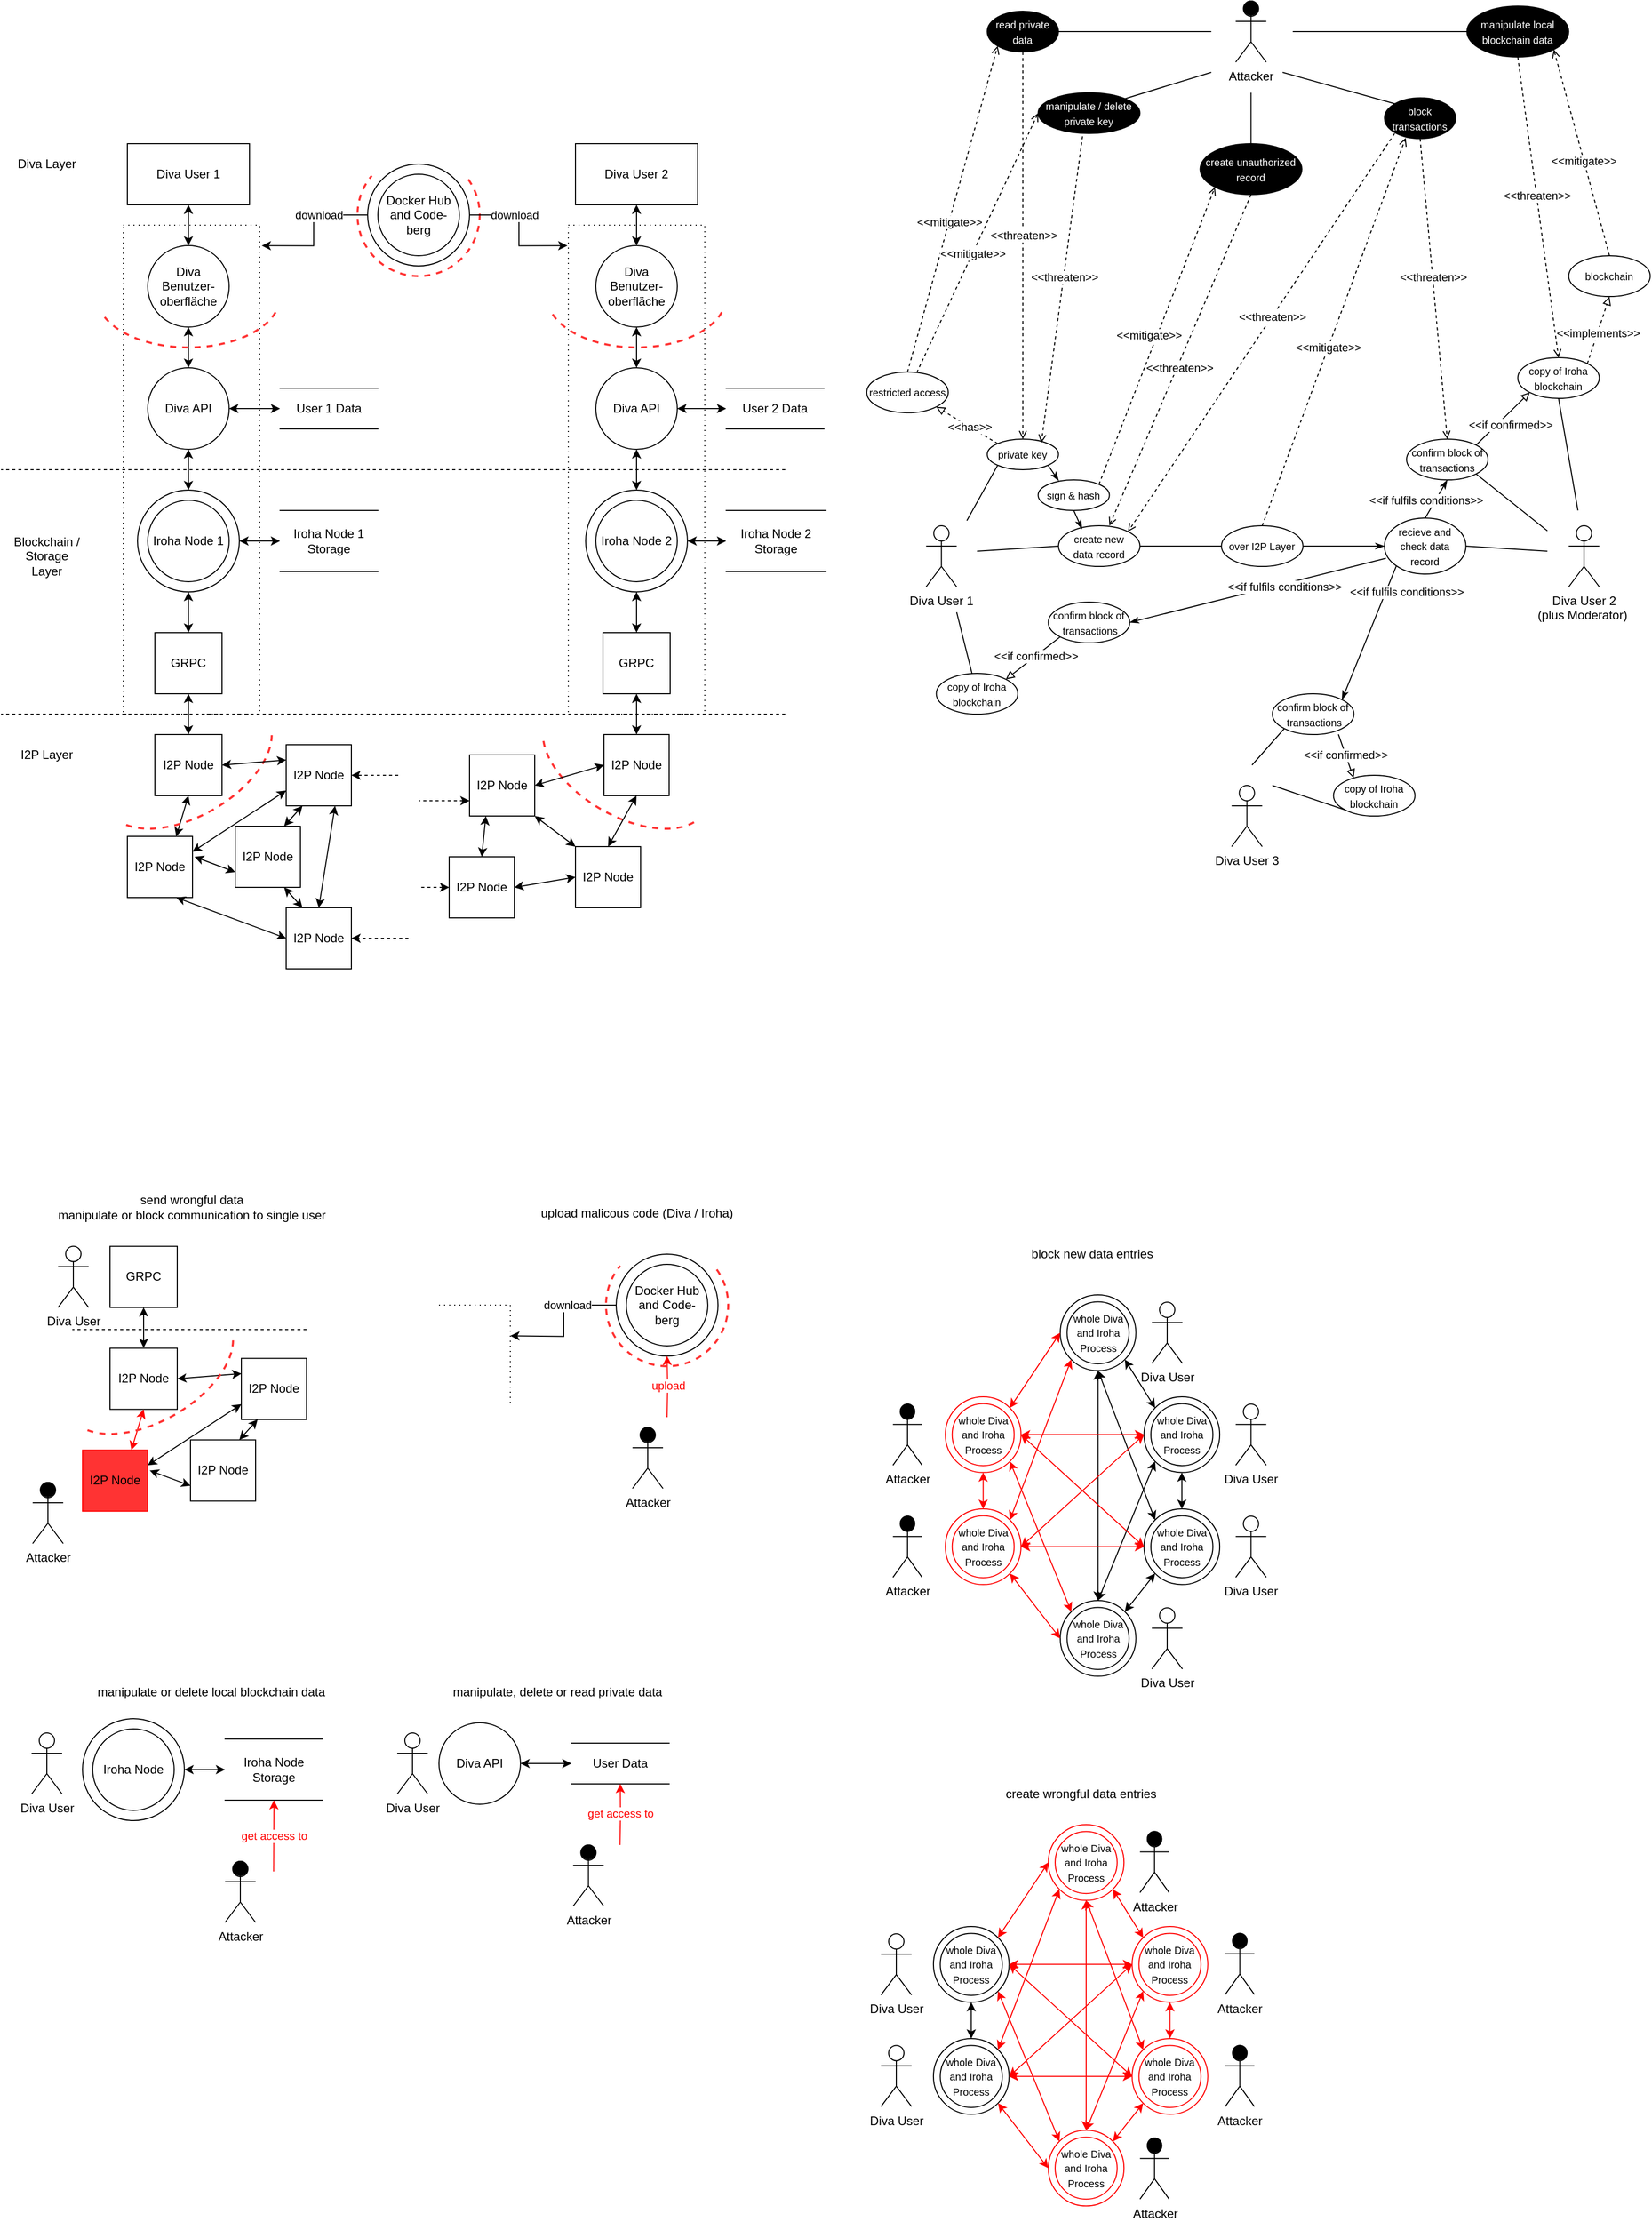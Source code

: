 <mxfile version="14.5.1" type="device"><diagram id="UeOiQb8_dGSUVEbIaA5S" name="Page-1"><mxGraphModel dx="1554" dy="1383" grid="1" gridSize="10" guides="1" tooltips="1" connect="1" arrows="1" fold="1" page="1" pageScale="1" pageWidth="827" pageHeight="1169" math="0" shadow="0"><root><mxCell id="0"/><mxCell id="1" parent="0"/><mxCell id="Hzr8isTHo_qQlKt5f3tR-10" value="" style="verticalLabelPosition=bottom;verticalAlign=top;html=1;shape=mxgraph.basic.arc;startAngle=0.151;endAngle=0.861;dashed=1;strokeColor=#FF3333;strokeWidth=2;rotation=0;" vertex="1" parent="1"><mxGeometry x="360" y="190" width="120" height="120" as="geometry"/></mxCell><mxCell id="Hzr8isTHo_qQlKt5f3tR-1" value="" style="whiteSpace=wrap;html=1;fillColor=none;dashed=1;dashPattern=1 4;" vertex="1" parent="1"><mxGeometry x="130" y="260" width="134" height="480" as="geometry"/></mxCell><mxCell id="MVZSC3-M-HEMbiVJPIIx-1" value="Diva User 1" style="rounded=0;whiteSpace=wrap;html=1;" parent="1" vertex="1"><mxGeometry x="134" y="180" width="120" height="60" as="geometry"/></mxCell><mxCell id="MVZSC3-M-HEMbiVJPIIx-2" value="&lt;span&gt;Diva&amp;nbsp;&lt;/span&gt;User&amp;nbsp;&lt;span&gt;2&lt;/span&gt;" style="rounded=0;whiteSpace=wrap;html=1;" parent="1" vertex="1"><mxGeometry x="574" y="180" width="120" height="60" as="geometry"/></mxCell><mxCell id="KXs2DVu-o21P6-g95kbx-2" value="I2P Node" style="rounded=0;whiteSpace=wrap;html=1;" parent="1" vertex="1"><mxGeometry x="161" y="760" width="66" height="60" as="geometry"/></mxCell><mxCell id="KXs2DVu-o21P6-g95kbx-3" value="I2P Node" style="rounded=0;whiteSpace=wrap;html=1;" parent="1" vertex="1"><mxGeometry x="602" y="760" width="64" height="60" as="geometry"/></mxCell><mxCell id="KXs2DVu-o21P6-g95kbx-5" style="edgeStyle=orthogonalEdgeStyle;rounded=0;orthogonalLoop=1;jettySize=auto;html=1;exitX=0.5;exitY=1;exitDx=0;exitDy=0;shadow=0;sketch=0;startArrow=classic;startFill=1;" parent="1" source="9A18JwdC6buI4_OE5WXz-28" edge="1"><mxGeometry relative="1" as="geometry"><mxPoint x="194" y="620" as="sourcePoint"/><mxPoint x="194" y="660" as="targetPoint"/></mxGeometry></mxCell><mxCell id="KXs2DVu-o21P6-g95kbx-6" style="edgeStyle=orthogonalEdgeStyle;rounded=0;orthogonalLoop=1;jettySize=auto;html=1;shadow=0;sketch=0;startArrow=classic;startFill=1;entryX=0.5;entryY=0;entryDx=0;entryDy=0;exitX=0.5;exitY=1;exitDx=0;exitDy=0;" parent="1" source="vmFCLwc0OT77dKnMptn5-6" target="I8PTIQ3jfs2E7AtUSTfv-3" edge="1"><mxGeometry relative="1" as="geometry"><mxPoint x="194" y="350" as="sourcePoint"/><mxPoint x="194" y="290" as="targetPoint"/></mxGeometry></mxCell><mxCell id="KXs2DVu-o21P6-g95kbx-7" style="edgeStyle=orthogonalEdgeStyle;rounded=0;orthogonalLoop=1;jettySize=auto;html=1;exitX=0.5;exitY=1;exitDx=0;exitDy=0;shadow=0;sketch=0;startArrow=classic;startFill=1;entryX=0.5;entryY=0;entryDx=0;entryDy=0;" parent="1" source="vmFCLwc0OT77dKnMptn5-9" target="I8PTIQ3jfs2E7AtUSTfv-33" edge="1"><mxGeometry relative="1" as="geometry"><mxPoint x="194" y="240" as="sourcePoint"/><mxPoint x="634" y="280" as="targetPoint"/></mxGeometry></mxCell><mxCell id="KXs2DVu-o21P6-g95kbx-8" style="edgeStyle=orthogonalEdgeStyle;rounded=0;orthogonalLoop=1;jettySize=auto;html=1;exitX=0.5;exitY=1;exitDx=0;exitDy=0;shadow=0;sketch=0;startArrow=classic;startFill=1;entryX=0.5;entryY=0;entryDx=0;entryDy=0;" parent="1" source="3UGNSJIiERxvfaQPzrsz-2" target="KXs2DVu-o21P6-g95kbx-3" edge="1"><mxGeometry relative="1" as="geometry"><mxPoint x="634" y="610" as="sourcePoint"/><mxPoint x="204" y="570" as="targetPoint"/></mxGeometry></mxCell><mxCell id="KXs2DVu-o21P6-g95kbx-11" value="I2P Layer" style="text;html=1;strokeColor=none;fillColor=none;align=center;verticalAlign=middle;whiteSpace=wrap;rounded=0;" parent="1" vertex="1"><mxGeometry x="20" y="770" width="70" height="20" as="geometry"/></mxCell><mxCell id="KXs2DVu-o21P6-g95kbx-12" value="Blockchain / Storage Layer" style="text;html=1;strokeColor=none;fillColor=none;align=center;verticalAlign=middle;whiteSpace=wrap;rounded=0;" parent="1" vertex="1"><mxGeometry x="20" y="560" width="70" height="50" as="geometry"/></mxCell><mxCell id="KXs2DVu-o21P6-g95kbx-13" value="Diva Layer" style="text;html=1;strokeColor=none;fillColor=none;align=center;verticalAlign=middle;whiteSpace=wrap;rounded=0;" parent="1" vertex="1"><mxGeometry x="20" y="190" width="70" height="20" as="geometry"/></mxCell><mxCell id="I8PTIQ3jfs2E7AtUSTfv-3" value="Diva API" style="ellipse;whiteSpace=wrap;html=1;aspect=fixed;" parent="1" vertex="1"><mxGeometry x="154" y="400" width="80" height="80" as="geometry"/></mxCell><mxCell id="I8PTIQ3jfs2E7AtUSTfv-17" value="" style="endArrow=classic;startArrow=classic;html=1;entryX=0.5;entryY=1;entryDx=0;entryDy=0;exitX=0.5;exitY=0;exitDx=0;exitDy=0;" parent="1" source="9A18JwdC6buI4_OE5WXz-28" target="I8PTIQ3jfs2E7AtUSTfv-3" edge="1"><mxGeometry width="50" height="50" relative="1" as="geometry"><mxPoint x="194" y="400.0" as="sourcePoint"/><mxPoint x="590" y="650" as="targetPoint"/></mxGeometry></mxCell><mxCell id="I8PTIQ3jfs2E7AtUSTfv-21" value="I2P Node" style="rounded=0;whiteSpace=wrap;html=1;" parent="1" vertex="1"><mxGeometry x="134" y="860" width="64" height="60" as="geometry"/></mxCell><mxCell id="I8PTIQ3jfs2E7AtUSTfv-22" style="rounded=0;orthogonalLoop=1;jettySize=auto;html=1;exitX=0.75;exitY=1;exitDx=0;exitDy=0;shadow=0;sketch=0;startArrow=classic;startFill=1;entryX=0;entryY=0.5;entryDx=0;entryDy=0;" parent="1" source="I8PTIQ3jfs2E7AtUSTfv-21" target="I8PTIQ3jfs2E7AtUSTfv-23" edge="1"><mxGeometry relative="1" as="geometry"><mxPoint x="237" y="800" as="sourcePoint"/><mxPoint x="270" y="800" as="targetPoint"/></mxGeometry></mxCell><mxCell id="I8PTIQ3jfs2E7AtUSTfv-23" value="I2P Node" style="rounded=0;whiteSpace=wrap;html=1;" parent="1" vertex="1"><mxGeometry x="290" y="930" width="64" height="60" as="geometry"/></mxCell><mxCell id="I8PTIQ3jfs2E7AtUSTfv-30" style="rounded=0;orthogonalLoop=1;jettySize=auto;html=1;exitX=0.5;exitY=1;exitDx=0;exitDy=0;shadow=0;sketch=0;startArrow=classic;startFill=1;entryX=0.75;entryY=0;entryDx=0;entryDy=0;" parent="1" source="KXs2DVu-o21P6-g95kbx-2" target="I8PTIQ3jfs2E7AtUSTfv-21" edge="1"><mxGeometry relative="1" as="geometry"><mxPoint x="344" y="800" as="sourcePoint"/><mxPoint x="370" y="800" as="targetPoint"/></mxGeometry></mxCell><mxCell id="I8PTIQ3jfs2E7AtUSTfv-32" value="" style="endArrow=classic;startArrow=classic;html=1;entryX=0.5;entryY=1;entryDx=0;entryDy=0;exitX=0.5;exitY=0;exitDx=0;exitDy=0;" parent="1" source="9A18JwdC6buI4_OE5WXz-31" target="I8PTIQ3jfs2E7AtUSTfv-33" edge="1"><mxGeometry width="50" height="50" relative="1" as="geometry"><mxPoint x="634" y="400.0" as="sourcePoint"/><mxPoint x="391.716" y="358.284" as="targetPoint"/></mxGeometry></mxCell><mxCell id="I8PTIQ3jfs2E7AtUSTfv-33" value="Diva API" style="ellipse;whiteSpace=wrap;html=1;aspect=fixed;" parent="1" vertex="1"><mxGeometry x="594" y="400" width="80" height="80" as="geometry"/></mxCell><mxCell id="3UGNSJIiERxvfaQPzrsz-1" value="GRPC" style="rounded=0;whiteSpace=wrap;html=1;" parent="1" vertex="1"><mxGeometry x="161" y="660" width="66" height="60" as="geometry"/></mxCell><mxCell id="3UGNSJIiERxvfaQPzrsz-3" value="" style="edgeStyle=orthogonalEdgeStyle;rounded=0;orthogonalLoop=1;jettySize=auto;html=1;startArrow=classic;startFill=1;entryX=0.5;entryY=1;entryDx=0;entryDy=0;" parent="1" source="3UGNSJIiERxvfaQPzrsz-2" target="9A18JwdC6buI4_OE5WXz-31" edge="1"><mxGeometry relative="1" as="geometry"><mxPoint x="634" y="620" as="targetPoint"/></mxGeometry></mxCell><mxCell id="3UGNSJIiERxvfaQPzrsz-2" value="GRPC" style="rounded=0;whiteSpace=wrap;html=1;" parent="1" vertex="1"><mxGeometry x="601" y="660" width="66" height="60" as="geometry"/></mxCell><mxCell id="3UGNSJIiERxvfaQPzrsz-4" style="edgeStyle=orthogonalEdgeStyle;rounded=0;orthogonalLoop=1;jettySize=auto;html=1;exitX=0.5;exitY=1;exitDx=0;exitDy=0;shadow=0;sketch=0;startArrow=classic;startFill=1;entryX=0.5;entryY=0;entryDx=0;entryDy=0;" parent="1" source="3UGNSJIiERxvfaQPzrsz-1" target="KXs2DVu-o21P6-g95kbx-2" edge="1"><mxGeometry relative="1" as="geometry"><mxPoint x="204" y="630" as="sourcePoint"/><mxPoint x="204" y="670" as="targetPoint"/></mxGeometry></mxCell><mxCell id="9A18JwdC6buI4_OE5WXz-1" value="" style="verticalLabelPosition=bottom;verticalAlign=top;html=1;shape=mxgraph.basic.arc;startAngle=0.3;endAngle=0.694;dashed=1;strokeColor=#FF3333;strokeWidth=2;rotation=-30;" parent="1" vertex="1"><mxGeometry x="104" y="740" width="180" height="100" as="geometry"/></mxCell><mxCell id="9A18JwdC6buI4_OE5WXz-2" value="" style="verticalLabelPosition=bottom;verticalAlign=top;html=1;shape=mxgraph.basic.arc;startAngle=0.3;endAngle=0.694;dashed=1;strokeColor=#FF3333;strokeWidth=2;rotation=30;" parent="1" vertex="1"><mxGeometry x="534" y="740" width="180" height="100" as="geometry"/></mxCell><mxCell id="9A18JwdC6buI4_OE5WXz-4" value="I2P Node" style="rounded=0;whiteSpace=wrap;html=1;" parent="1" vertex="1"><mxGeometry x="574" y="870" width="64" height="60" as="geometry"/></mxCell><mxCell id="9A18JwdC6buI4_OE5WXz-5" value="I2P Node" style="rounded=0;whiteSpace=wrap;html=1;" parent="1" vertex="1"><mxGeometry x="470" y="780" width="64" height="60" as="geometry"/></mxCell><mxCell id="9A18JwdC6buI4_OE5WXz-6" value="I2P Node" style="rounded=0;whiteSpace=wrap;html=1;" parent="1" vertex="1"><mxGeometry x="290" y="770" width="64" height="60" as="geometry"/></mxCell><mxCell id="9A18JwdC6buI4_OE5WXz-7" value="I2P Node" style="rounded=0;whiteSpace=wrap;html=1;" parent="1" vertex="1"><mxGeometry x="450" y="880" width="64" height="60" as="geometry"/></mxCell><mxCell id="9A18JwdC6buI4_OE5WXz-8" value="I2P Node" style="rounded=0;whiteSpace=wrap;html=1;" parent="1" vertex="1"><mxGeometry x="240" y="850" width="64" height="60" as="geometry"/></mxCell><mxCell id="9A18JwdC6buI4_OE5WXz-9" style="rounded=0;orthogonalLoop=1;jettySize=auto;html=1;exitX=0.75;exitY=1;exitDx=0;exitDy=0;shadow=0;sketch=0;startArrow=classic;startFill=1;entryX=0.25;entryY=0;entryDx=0;entryDy=0;" parent="1" source="9A18JwdC6buI4_OE5WXz-8" target="I8PTIQ3jfs2E7AtUSTfv-23" edge="1"><mxGeometry relative="1" as="geometry"><mxPoint x="176" y="910" as="sourcePoint"/><mxPoint x="300" y="970" as="targetPoint"/></mxGeometry></mxCell><mxCell id="9A18JwdC6buI4_OE5WXz-10" style="rounded=0;orthogonalLoop=1;jettySize=auto;html=1;exitX=0.75;exitY=1;exitDx=0;exitDy=0;shadow=0;sketch=0;startArrow=classic;startFill=1;entryX=0.5;entryY=0;entryDx=0;entryDy=0;" parent="1" source="9A18JwdC6buI4_OE5WXz-6" target="I8PTIQ3jfs2E7AtUSTfv-23" edge="1"><mxGeometry relative="1" as="geometry"><mxPoint x="282" y="920" as="sourcePoint"/><mxPoint x="320" y="930" as="targetPoint"/></mxGeometry></mxCell><mxCell id="9A18JwdC6buI4_OE5WXz-11" style="rounded=0;orthogonalLoop=1;jettySize=auto;html=1;exitX=0.25;exitY=1;exitDx=0;exitDy=0;shadow=0;sketch=0;startArrow=classic;startFill=1;entryX=0.75;entryY=0;entryDx=0;entryDy=0;" parent="1" source="9A18JwdC6buI4_OE5WXz-6" target="9A18JwdC6buI4_OE5WXz-8" edge="1"><mxGeometry relative="1" as="geometry"><mxPoint x="312" y="840" as="sourcePoint"/><mxPoint x="330" y="940" as="targetPoint"/></mxGeometry></mxCell><mxCell id="9A18JwdC6buI4_OE5WXz-12" style="rounded=0;orthogonalLoop=1;jettySize=auto;html=1;exitX=0;exitY=0.75;exitDx=0;exitDy=0;shadow=0;sketch=0;startArrow=classic;startFill=1;entryX=1;entryY=0.25;entryDx=0;entryDy=0;" parent="1" source="9A18JwdC6buI4_OE5WXz-6" target="I8PTIQ3jfs2E7AtUSTfv-21" edge="1"><mxGeometry relative="1" as="geometry"><mxPoint x="312" y="840" as="sourcePoint"/><mxPoint x="282" y="860" as="targetPoint"/></mxGeometry></mxCell><mxCell id="9A18JwdC6buI4_OE5WXz-13" style="rounded=0;orthogonalLoop=1;jettySize=auto;html=1;exitX=0;exitY=0.75;exitDx=0;exitDy=0;shadow=0;sketch=0;startArrow=classic;startFill=1;" parent="1" source="9A18JwdC6buI4_OE5WXz-8" edge="1"><mxGeometry relative="1" as="geometry"><mxPoint x="280" y="810" as="sourcePoint"/><mxPoint x="200" y="880" as="targetPoint"/></mxGeometry></mxCell><mxCell id="9A18JwdC6buI4_OE5WXz-14" style="rounded=0;orthogonalLoop=1;jettySize=auto;html=1;exitX=0;exitY=0.25;exitDx=0;exitDy=0;shadow=0;sketch=0;startArrow=classic;startFill=1;entryX=1;entryY=0.5;entryDx=0;entryDy=0;" parent="1" source="9A18JwdC6buI4_OE5WXz-6" target="KXs2DVu-o21P6-g95kbx-2" edge="1"><mxGeometry relative="1" as="geometry"><mxPoint x="250" y="890" as="sourcePoint"/><mxPoint x="210" y="880" as="targetPoint"/></mxGeometry></mxCell><mxCell id="9A18JwdC6buI4_OE5WXz-15" style="rounded=0;orthogonalLoop=1;jettySize=auto;html=1;exitX=0.25;exitY=1;exitDx=0;exitDy=0;shadow=0;sketch=0;startArrow=classic;startFill=1;entryX=0.5;entryY=0;entryDx=0;entryDy=0;" parent="1" source="9A18JwdC6buI4_OE5WXz-5" target="9A18JwdC6buI4_OE5WXz-7" edge="1"><mxGeometry relative="1" as="geometry"><mxPoint x="302" y="840" as="sourcePoint"/><mxPoint x="272" y="860" as="targetPoint"/></mxGeometry></mxCell><mxCell id="9A18JwdC6buI4_OE5WXz-16" style="rounded=0;orthogonalLoop=1;jettySize=auto;html=1;exitX=0;exitY=0.5;exitDx=0;exitDy=0;shadow=0;sketch=0;startArrow=classic;startFill=1;entryX=1;entryY=0.5;entryDx=0;entryDy=0;" parent="1" source="9A18JwdC6buI4_OE5WXz-4" target="9A18JwdC6buI4_OE5WXz-7" edge="1"><mxGeometry relative="1" as="geometry"><mxPoint x="500" y="860" as="sourcePoint"/><mxPoint x="488" y="880" as="targetPoint"/></mxGeometry></mxCell><mxCell id="9A18JwdC6buI4_OE5WXz-17" style="rounded=0;orthogonalLoop=1;jettySize=auto;html=1;exitX=0;exitY=0.5;exitDx=0;exitDy=0;shadow=0;sketch=0;startArrow=classic;startFill=1;entryX=1;entryY=0.5;entryDx=0;entryDy=0;" parent="1" source="KXs2DVu-o21P6-g95kbx-3" target="9A18JwdC6buI4_OE5WXz-5" edge="1"><mxGeometry relative="1" as="geometry"><mxPoint x="584" y="910" as="sourcePoint"/><mxPoint x="504" y="910" as="targetPoint"/></mxGeometry></mxCell><mxCell id="9A18JwdC6buI4_OE5WXz-18" style="rounded=0;orthogonalLoop=1;jettySize=auto;html=1;exitX=0.5;exitY=1;exitDx=0;exitDy=0;shadow=0;sketch=0;startArrow=classic;startFill=1;entryX=0.5;entryY=0;entryDx=0;entryDy=0;" parent="1" source="KXs2DVu-o21P6-g95kbx-3" target="9A18JwdC6buI4_OE5WXz-4" edge="1"><mxGeometry relative="1" as="geometry"><mxPoint x="612" y="800" as="sourcePoint"/><mxPoint x="564" y="830" as="targetPoint"/></mxGeometry></mxCell><mxCell id="9A18JwdC6buI4_OE5WXz-19" style="rounded=0;orthogonalLoop=1;jettySize=auto;html=1;exitX=1;exitY=1;exitDx=0;exitDy=0;shadow=0;sketch=0;startArrow=classic;startFill=1;entryX=0;entryY=0;entryDx=0;entryDy=0;" parent="1" source="9A18JwdC6buI4_OE5WXz-5" target="9A18JwdC6buI4_OE5WXz-4" edge="1"><mxGeometry relative="1" as="geometry"><mxPoint x="644" y="830" as="sourcePoint"/><mxPoint x="616" y="880" as="targetPoint"/></mxGeometry></mxCell><mxCell id="9A18JwdC6buI4_OE5WXz-20" style="rounded=0;orthogonalLoop=1;jettySize=auto;html=1;exitX=0;exitY=0.75;exitDx=0;exitDy=0;shadow=0;sketch=0;startArrow=classic;startFill=1;endArrow=none;endFill=0;dashed=1;" parent="1" source="9A18JwdC6buI4_OE5WXz-5" edge="1"><mxGeometry relative="1" as="geometry"><mxPoint x="318" y="840" as="sourcePoint"/><mxPoint x="420" y="825" as="targetPoint"/></mxGeometry></mxCell><mxCell id="9A18JwdC6buI4_OE5WXz-21" style="rounded=0;orthogonalLoop=1;jettySize=auto;html=1;exitX=0;exitY=0.5;exitDx=0;exitDy=0;shadow=0;sketch=0;startArrow=classic;startFill=1;endArrow=none;endFill=0;dashed=1;" parent="1" source="9A18JwdC6buI4_OE5WXz-7" edge="1"><mxGeometry relative="1" as="geometry"><mxPoint x="500" y="830" as="sourcePoint"/><mxPoint x="420" y="910" as="targetPoint"/></mxGeometry></mxCell><mxCell id="9A18JwdC6buI4_OE5WXz-22" style="rounded=0;orthogonalLoop=1;jettySize=auto;html=1;shadow=0;sketch=0;startArrow=none;startFill=0;entryX=1;entryY=0.5;entryDx=0;entryDy=0;dashed=1;" parent="1" target="I8PTIQ3jfs2E7AtUSTfv-23" edge="1"><mxGeometry relative="1" as="geometry"><mxPoint x="410" y="960" as="sourcePoint"/><mxPoint x="440" y="920" as="targetPoint"/></mxGeometry></mxCell><mxCell id="9A18JwdC6buI4_OE5WXz-23" style="rounded=0;orthogonalLoop=1;jettySize=auto;html=1;shadow=0;sketch=0;startArrow=none;startFill=0;entryX=1;entryY=0.5;entryDx=0;entryDy=0;dashed=1;" parent="1" target="9A18JwdC6buI4_OE5WXz-6" edge="1"><mxGeometry relative="1" as="geometry"><mxPoint x="400" y="800" as="sourcePoint"/><mxPoint x="364" y="970" as="targetPoint"/></mxGeometry></mxCell><mxCell id="9A18JwdC6buI4_OE5WXz-24" style="rounded=0;orthogonalLoop=1;jettySize=auto;html=1;shadow=0;sketch=0;startArrow=none;startFill=0;dashed=1;endArrow=none;endFill=0;" parent="1" edge="1"><mxGeometry relative="1" as="geometry"><mxPoint x="780" y="740" as="sourcePoint"/><mxPoint x="10" y="740" as="targetPoint"/></mxGeometry></mxCell><mxCell id="9A18JwdC6buI4_OE5WXz-25" style="rounded=0;orthogonalLoop=1;jettySize=auto;html=1;shadow=0;sketch=0;startArrow=none;startFill=0;dashed=1;endArrow=none;endFill=0;" parent="1" edge="1"><mxGeometry relative="1" as="geometry"><mxPoint x="780" y="500" as="sourcePoint"/><mxPoint x="10" y="500" as="targetPoint"/></mxGeometry></mxCell><mxCell id="9A18JwdC6buI4_OE5WXz-29" value="" style="group" parent="1" vertex="1" connectable="0"><mxGeometry x="144" y="520" width="100" height="100" as="geometry"/></mxCell><mxCell id="9A18JwdC6buI4_OE5WXz-28" value="" style="ellipse;whiteSpace=wrap;html=1;aspect=fixed;strokeWidth=1;" parent="9A18JwdC6buI4_OE5WXz-29" vertex="1"><mxGeometry width="100" height="100" as="geometry"/></mxCell><mxCell id="9A18JwdC6buI4_OE5WXz-27" value="Iroha Node 1" style="ellipse;whiteSpace=wrap;html=1;aspect=fixed;strokeWidth=1;" parent="9A18JwdC6buI4_OE5WXz-29" vertex="1"><mxGeometry x="10" y="10" width="80" height="80" as="geometry"/></mxCell><mxCell id="9A18JwdC6buI4_OE5WXz-30" value="" style="group" parent="1" vertex="1" connectable="0"><mxGeometry x="584" y="520" width="100" height="100" as="geometry"/></mxCell><mxCell id="9A18JwdC6buI4_OE5WXz-31" value="" style="ellipse;whiteSpace=wrap;html=1;aspect=fixed;strokeWidth=1;" parent="9A18JwdC6buI4_OE5WXz-30" vertex="1"><mxGeometry width="100" height="100" as="geometry"/></mxCell><mxCell id="9A18JwdC6buI4_OE5WXz-32" value="Iroha Node 2" style="ellipse;whiteSpace=wrap;html=1;aspect=fixed;strokeWidth=1;" parent="9A18JwdC6buI4_OE5WXz-30" vertex="1"><mxGeometry x="10" y="10" width="80" height="80" as="geometry"/></mxCell><mxCell id="9A18JwdC6buI4_OE5WXz-35" value="&lt;span&gt;Iroha Node 1 Storage&lt;br&gt;&lt;/span&gt;" style="shape=partialRectangle;whiteSpace=wrap;html=1;left=0;right=0;fillColor=none;rounded=0;glass=1;" parent="1" vertex="1"><mxGeometry x="284" y="540" width="96" height="60" as="geometry"/></mxCell><mxCell id="9A18JwdC6buI4_OE5WXz-36" style="edgeStyle=orthogonalEdgeStyle;rounded=0;orthogonalLoop=1;jettySize=auto;html=1;exitX=1;exitY=0.5;exitDx=0;exitDy=0;shadow=0;sketch=0;startArrow=classic;startFill=1;entryX=0;entryY=0.5;entryDx=0;entryDy=0;" parent="1" source="9A18JwdC6buI4_OE5WXz-28" target="9A18JwdC6buI4_OE5WXz-35" edge="1"><mxGeometry relative="1" as="geometry"><mxPoint x="204" y="730" as="sourcePoint"/><mxPoint x="204" y="770" as="targetPoint"/></mxGeometry></mxCell><mxCell id="9A18JwdC6buI4_OE5WXz-37" value="&lt;span&gt;Iroha Node 2 Storage&lt;br&gt;&lt;/span&gt;" style="shape=partialRectangle;whiteSpace=wrap;html=1;left=0;right=0;fillColor=none;rounded=0;glass=1;" parent="1" vertex="1"><mxGeometry x="722" y="540" width="98" height="60" as="geometry"/></mxCell><mxCell id="9A18JwdC6buI4_OE5WXz-38" style="edgeStyle=orthogonalEdgeStyle;rounded=0;orthogonalLoop=1;jettySize=auto;html=1;exitX=1;exitY=0.5;exitDx=0;exitDy=0;shadow=0;sketch=0;startArrow=classic;startFill=1;entryX=0;entryY=0.5;entryDx=0;entryDy=0;" parent="1" target="9A18JwdC6buI4_OE5WXz-37" edge="1"><mxGeometry relative="1" as="geometry"><mxPoint x="684" y="570" as="sourcePoint"/><mxPoint x="644" y="770" as="targetPoint"/></mxGeometry></mxCell><mxCell id="9A18JwdC6buI4_OE5WXz-40" style="edgeStyle=orthogonalEdgeStyle;rounded=0;orthogonalLoop=1;jettySize=auto;html=1;shadow=0;sketch=0;startArrow=classic;startFill=1;entryX=1;entryY=0.5;entryDx=0;entryDy=0;exitX=0;exitY=0.5;exitDx=0;exitDy=0;" parent="1" source="9A18JwdC6buI4_OE5WXz-41" target="I8PTIQ3jfs2E7AtUSTfv-3" edge="1"><mxGeometry relative="1" as="geometry"><mxPoint x="120" y="320" as="sourcePoint"/><mxPoint x="204" y="290" as="targetPoint"/></mxGeometry></mxCell><mxCell id="9A18JwdC6buI4_OE5WXz-41" value="&lt;span&gt;User 1 Data&lt;br&gt;&lt;/span&gt;" style="shape=partialRectangle;whiteSpace=wrap;html=1;left=0;right=0;fillColor=none;rounded=0;glass=1;" parent="1" vertex="1"><mxGeometry x="284" y="420" width="96" height="40" as="geometry"/></mxCell><mxCell id="9A18JwdC6buI4_OE5WXz-42" style="edgeStyle=orthogonalEdgeStyle;rounded=0;orthogonalLoop=1;jettySize=auto;html=1;shadow=0;sketch=0;startArrow=classic;startFill=1;exitX=0;exitY=0.5;exitDx=0;exitDy=0;entryX=1;entryY=0.5;entryDx=0;entryDy=0;" parent="1" source="9A18JwdC6buI4_OE5WXz-43" target="I8PTIQ3jfs2E7AtUSTfv-33" edge="1"><mxGeometry relative="1" as="geometry"><mxPoint x="560" y="320" as="sourcePoint"/><mxPoint x="674" y="320" as="targetPoint"/></mxGeometry></mxCell><mxCell id="9A18JwdC6buI4_OE5WXz-43" value="&lt;span&gt;User 2 Data&lt;br&gt;&lt;/span&gt;" style="shape=partialRectangle;whiteSpace=wrap;html=1;left=0;right=0;fillColor=none;rounded=0;glass=1;" parent="1" vertex="1"><mxGeometry x="722" y="420" width="96" height="40" as="geometry"/></mxCell><mxCell id="vmFCLwc0OT77dKnMptn5-1" value="" style="verticalLabelPosition=bottom;verticalAlign=top;html=1;shape=mxgraph.basic.arc;startAngle=0.3;endAngle=0.694;dashed=1;strokeColor=#FF3333;strokeWidth=2;rotation=0;" parent="1" vertex="1"><mxGeometry x="104" y="280" width="180" height="100" as="geometry"/></mxCell><mxCell id="vmFCLwc0OT77dKnMptn5-2" value="" style="verticalLabelPosition=bottom;verticalAlign=top;html=1;shape=mxgraph.basic.arc;startAngle=0.3;endAngle=0.694;dashed=1;strokeColor=#FF3333;strokeWidth=2;rotation=0;" parent="1" vertex="1"><mxGeometry x="546" y="280" width="176" height="100" as="geometry"/></mxCell><mxCell id="vmFCLwc0OT77dKnMptn5-6" value="Diva Benutzer-oberfläche" style="ellipse;whiteSpace=wrap;html=1;aspect=fixed;" parent="1" vertex="1"><mxGeometry x="154" y="280" width="80" height="80" as="geometry"/></mxCell><mxCell id="vmFCLwc0OT77dKnMptn5-7" style="edgeStyle=orthogonalEdgeStyle;rounded=0;orthogonalLoop=1;jettySize=auto;html=1;shadow=0;sketch=0;startArrow=classic;startFill=1;entryX=0.5;entryY=0;entryDx=0;entryDy=0;" parent="1" source="MVZSC3-M-HEMbiVJPIIx-1" target="vmFCLwc0OT77dKnMptn5-6" edge="1"><mxGeometry relative="1" as="geometry"><mxPoint x="204" y="360" as="sourcePoint"/><mxPoint x="194" y="270" as="targetPoint"/></mxGeometry></mxCell><mxCell id="vmFCLwc0OT77dKnMptn5-8" style="edgeStyle=orthogonalEdgeStyle;rounded=0;orthogonalLoop=1;jettySize=auto;html=1;shadow=0;sketch=0;startArrow=classic;startFill=1;entryX=0.5;entryY=0;entryDx=0;entryDy=0;" parent="1" source="MVZSC3-M-HEMbiVJPIIx-2" target="vmFCLwc0OT77dKnMptn5-9" edge="1"><mxGeometry relative="1" as="geometry"><mxPoint x="204" y="240" as="sourcePoint"/><mxPoint x="204" y="280" as="targetPoint"/></mxGeometry></mxCell><mxCell id="vmFCLwc0OT77dKnMptn5-9" value="Diva Benutzer-oberfläche" style="ellipse;whiteSpace=wrap;html=1;aspect=fixed;" parent="1" vertex="1"><mxGeometry x="594" y="280" width="80" height="80" as="geometry"/></mxCell><mxCell id="Hzr8isTHo_qQlKt5f3tR-2" value="" style="group" vertex="1" connectable="0" parent="1"><mxGeometry x="370" y="200" width="100" height="100" as="geometry"/></mxCell><mxCell id="Hzr8isTHo_qQlKt5f3tR-3" value="" style="ellipse;whiteSpace=wrap;html=1;aspect=fixed;strokeWidth=1;" vertex="1" parent="Hzr8isTHo_qQlKt5f3tR-2"><mxGeometry width="100" height="100" as="geometry"/></mxCell><mxCell id="Hzr8isTHo_qQlKt5f3tR-4" value="Docker Hub&lt;br&gt;and Code-berg" style="ellipse;whiteSpace=wrap;html=1;aspect=fixed;strokeWidth=1;" vertex="1" parent="Hzr8isTHo_qQlKt5f3tR-2"><mxGeometry x="10" y="10" width="80" height="80" as="geometry"/></mxCell><mxCell id="Hzr8isTHo_qQlKt5f3tR-5" style="edgeStyle=orthogonalEdgeStyle;rounded=0;orthogonalLoop=1;jettySize=auto;html=1;shadow=0;sketch=0;startArrow=none;startFill=0;entryX=1.015;entryY=0.042;entryDx=0;entryDy=0;exitX=0;exitY=0.5;exitDx=0;exitDy=0;entryPerimeter=0;" edge="1" parent="1" source="Hzr8isTHo_qQlKt5f3tR-3" target="Hzr8isTHo_qQlKt5f3tR-1"><mxGeometry relative="1" as="geometry"><mxPoint x="204" y="250" as="sourcePoint"/><mxPoint x="204" y="290" as="targetPoint"/></mxGeometry></mxCell><mxCell id="Hzr8isTHo_qQlKt5f3tR-8" value="download" style="edgeLabel;html=1;align=center;verticalAlign=middle;resizable=0;points=[];" vertex="1" connectable="0" parent="Hzr8isTHo_qQlKt5f3tR-5"><mxGeometry x="-0.285" relative="1" as="geometry"><mxPoint as="offset"/></mxGeometry></mxCell><mxCell id="Hzr8isTHo_qQlKt5f3tR-6" style="edgeStyle=orthogonalEdgeStyle;rounded=0;orthogonalLoop=1;jettySize=auto;html=1;shadow=0;sketch=0;startArrow=none;startFill=0;exitX=1;exitY=0.5;exitDx=0;exitDy=0;entryX=-0.007;entryY=0.042;entryDx=0;entryDy=0;entryPerimeter=0;" edge="1" parent="1" source="Hzr8isTHo_qQlKt5f3tR-3" target="Hzr8isTHo_qQlKt5f3tR-7"><mxGeometry relative="1" as="geometry"><mxPoint x="380" y="260" as="sourcePoint"/><mxPoint x="530" y="260" as="targetPoint"/></mxGeometry></mxCell><mxCell id="Hzr8isTHo_qQlKt5f3tR-7" value="" style="whiteSpace=wrap;html=1;fillColor=none;dashed=1;dashPattern=1 4;" vertex="1" parent="1"><mxGeometry x="567" y="260" width="134" height="480" as="geometry"/></mxCell><mxCell id="Hzr8isTHo_qQlKt5f3tR-9" value="download" style="edgeLabel;html=1;align=center;verticalAlign=middle;resizable=0;points=[];" vertex="1" connectable="0" parent="1"><mxGeometry x="514" y="250" as="geometry"/></mxCell><mxCell id="Hzr8isTHo_qQlKt5f3tR-135" value="" style="group" vertex="1" connectable="0" parent="1"><mxGeometry x="41.058" y="1214" width="310.942" height="340" as="geometry"/></mxCell><mxCell id="Hzr8isTHo_qQlKt5f3tR-95" value="send wrongful data&lt;br&gt;manipulate or block communication to single user" style="text;html=1;align=center;verticalAlign=middle;resizable=0;points=[];autosize=1;" vertex="1" parent="Hzr8isTHo_qQlKt5f3tR-135"><mxGeometry x="15.942" y="-5" width="280" height="30" as="geometry"/></mxCell><mxCell id="Hzr8isTHo_qQlKt5f3tR-86" value="I2P Node" style="rounded=0;whiteSpace=wrap;html=1;" vertex="1" parent="Hzr8isTHo_qQlKt5f3tR-135"><mxGeometry x="75.942" y="148.3" width="66" height="60" as="geometry"/></mxCell><mxCell id="Hzr8isTHo_qQlKt5f3tR-87" value="I2P Node" style="rounded=0;whiteSpace=wrap;html=1;strokeColor=#FF0000;fillColor=#FF3333;" vertex="1" parent="Hzr8isTHo_qQlKt5f3tR-135"><mxGeometry x="48.942" y="248.3" width="64" height="60" as="geometry"/></mxCell><mxCell id="Hzr8isTHo_qQlKt5f3tR-88" style="rounded=0;orthogonalLoop=1;jettySize=auto;html=1;exitX=0.5;exitY=1;exitDx=0;exitDy=0;shadow=0;sketch=0;startArrow=classic;startFill=1;entryX=0.75;entryY=0;entryDx=0;entryDy=0;fillColor=#f8cecc;strokeColor=#FF0000;" edge="1" parent="Hzr8isTHo_qQlKt5f3tR-135" source="Hzr8isTHo_qQlKt5f3tR-86" target="Hzr8isTHo_qQlKt5f3tR-87"><mxGeometry y="79.999" as="geometry"><mxPoint x="258.942" y="188.3" as="sourcePoint"/><mxPoint x="284.942" y="188.3" as="targetPoint"/></mxGeometry></mxCell><mxCell id="Hzr8isTHo_qQlKt5f3tR-89" value="I2P Node" style="rounded=0;whiteSpace=wrap;html=1;" vertex="1" parent="Hzr8isTHo_qQlKt5f3tR-135"><mxGeometry x="204.942" y="158.3" width="64" height="60" as="geometry"/></mxCell><mxCell id="Hzr8isTHo_qQlKt5f3tR-90" value="I2P Node" style="rounded=0;whiteSpace=wrap;html=1;" vertex="1" parent="Hzr8isTHo_qQlKt5f3tR-135"><mxGeometry x="154.942" y="238.3" width="64" height="60" as="geometry"/></mxCell><mxCell id="Hzr8isTHo_qQlKt5f3tR-91" style="rounded=0;orthogonalLoop=1;jettySize=auto;html=1;exitX=0.25;exitY=1;exitDx=0;exitDy=0;shadow=0;sketch=0;startArrow=classic;startFill=1;entryX=0.75;entryY=0;entryDx=0;entryDy=0;" edge="1" parent="Hzr8isTHo_qQlKt5f3tR-135" source="Hzr8isTHo_qQlKt5f3tR-89" target="Hzr8isTHo_qQlKt5f3tR-90"><mxGeometry y="79.999" as="geometry"><mxPoint x="226.942" y="228.3" as="sourcePoint"/><mxPoint x="244.942" y="328.3" as="targetPoint"/></mxGeometry></mxCell><mxCell id="Hzr8isTHo_qQlKt5f3tR-92" style="rounded=0;orthogonalLoop=1;jettySize=auto;html=1;exitX=0;exitY=0.75;exitDx=0;exitDy=0;shadow=0;sketch=0;startArrow=classic;startFill=1;entryX=1;entryY=0.25;entryDx=0;entryDy=0;" edge="1" parent="Hzr8isTHo_qQlKt5f3tR-135" source="Hzr8isTHo_qQlKt5f3tR-89" target="Hzr8isTHo_qQlKt5f3tR-87"><mxGeometry y="79.999" as="geometry"><mxPoint x="226.942" y="228.3" as="sourcePoint"/><mxPoint x="196.942" y="248.3" as="targetPoint"/></mxGeometry></mxCell><mxCell id="Hzr8isTHo_qQlKt5f3tR-93" style="rounded=0;orthogonalLoop=1;jettySize=auto;html=1;exitX=0;exitY=0.75;exitDx=0;exitDy=0;shadow=0;sketch=0;startArrow=classic;startFill=1;" edge="1" parent="Hzr8isTHo_qQlKt5f3tR-135" source="Hzr8isTHo_qQlKt5f3tR-90"><mxGeometry y="79.999" as="geometry"><mxPoint x="194.942" y="198.3" as="sourcePoint"/><mxPoint x="114.942" y="268.3" as="targetPoint"/></mxGeometry></mxCell><mxCell id="Hzr8isTHo_qQlKt5f3tR-94" style="rounded=0;orthogonalLoop=1;jettySize=auto;html=1;exitX=0;exitY=0.25;exitDx=0;exitDy=0;shadow=0;sketch=0;startArrow=classic;startFill=1;entryX=1;entryY=0.5;entryDx=0;entryDy=0;" edge="1" parent="Hzr8isTHo_qQlKt5f3tR-135" source="Hzr8isTHo_qQlKt5f3tR-89" target="Hzr8isTHo_qQlKt5f3tR-86"><mxGeometry y="79.999" as="geometry"><mxPoint x="164.942" y="278.3" as="sourcePoint"/><mxPoint x="124.942" y="268.3" as="targetPoint"/></mxGeometry></mxCell><mxCell id="Hzr8isTHo_qQlKt5f3tR-96" value="" style="verticalLabelPosition=bottom;verticalAlign=top;html=1;shape=mxgraph.basic.arc;startAngle=0.3;endAngle=0.694;dashed=1;strokeColor=#FF3333;strokeWidth=2;rotation=-30;" vertex="1" parent="Hzr8isTHo_qQlKt5f3tR-135"><mxGeometry x="24.942" y="120.0" width="180" height="100" as="geometry"/></mxCell><mxCell id="Hzr8isTHo_qQlKt5f3tR-98" value="GRPC" style="rounded=0;whiteSpace=wrap;html=1;" vertex="1" parent="Hzr8isTHo_qQlKt5f3tR-135"><mxGeometry x="75.942" y="48.3" width="66" height="60" as="geometry"/></mxCell><mxCell id="Hzr8isTHo_qQlKt5f3tR-99" style="edgeStyle=orthogonalEdgeStyle;rounded=0;orthogonalLoop=1;jettySize=auto;html=1;exitX=0.5;exitY=1;exitDx=0;exitDy=0;shadow=0;sketch=0;startArrow=classic;startFill=1;" edge="1" parent="Hzr8isTHo_qQlKt5f3tR-135" source="Hzr8isTHo_qQlKt5f3tR-98"><mxGeometry y="79.999" as="geometry"><mxPoint x="118.942" y="18.3" as="sourcePoint"/><mxPoint x="108.942" y="148" as="targetPoint"/></mxGeometry></mxCell><mxCell id="Hzr8isTHo_qQlKt5f3tR-100" style="rounded=0;orthogonalLoop=1;jettySize=auto;html=1;shadow=0;sketch=0;startArrow=none;startFill=0;dashed=1;endArrow=none;endFill=0;" edge="1" parent="Hzr8isTHo_qQlKt5f3tR-135"><mxGeometry y="79.999" as="geometry"><mxPoint x="268.942" y="130" as="sourcePoint"/><mxPoint x="38.942" y="130" as="targetPoint"/></mxGeometry></mxCell><mxCell id="Hzr8isTHo_qQlKt5f3tR-130" value="" style="group" vertex="1" connectable="0" parent="Hzr8isTHo_qQlKt5f3tR-135"><mxGeometry x="0.002" y="280" width="30" height="60" as="geometry"/></mxCell><mxCell id="Hzr8isTHo_qQlKt5f3tR-131" value="Attacker" style="shape=umlActor;verticalLabelPosition=bottom;verticalAlign=top;html=1;outlineConnect=0;" vertex="1" parent="Hzr8isTHo_qQlKt5f3tR-130"><mxGeometry width="30" height="60" as="geometry"/></mxCell><mxCell id="Hzr8isTHo_qQlKt5f3tR-132" value="" style="ellipse;whiteSpace=wrap;html=1;aspect=fixed;fillColor=#000000;" vertex="1" parent="Hzr8isTHo_qQlKt5f3tR-130"><mxGeometry x="8" width="14" height="14" as="geometry"/></mxCell><mxCell id="Hzr8isTHo_qQlKt5f3tR-401" value="Diva User" style="shape=umlActor;verticalLabelPosition=bottom;verticalAlign=top;html=1;outlineConnect=0;" vertex="1" parent="Hzr8isTHo_qQlKt5f3tR-135"><mxGeometry x="24.942" y="48.3" width="30" height="60" as="geometry"/></mxCell><mxCell id="Hzr8isTHo_qQlKt5f3tR-136" value="" style="group" vertex="1" connectable="0" parent="1"><mxGeometry x="440" y="1220" width="293.99" height="280" as="geometry"/></mxCell><mxCell id="Hzr8isTHo_qQlKt5f3tR-105" value="" style="group" vertex="1" connectable="0" parent="Hzr8isTHo_qQlKt5f3tR-136"><mxGeometry x="173.99" y="50" width="110" height="110" as="geometry"/></mxCell><mxCell id="Hzr8isTHo_qQlKt5f3tR-110" value="" style="verticalLabelPosition=bottom;verticalAlign=top;html=1;shape=mxgraph.basic.arc;startAngle=0.151;endAngle=0.861;dashed=1;strokeColor=#FF3333;strokeWidth=2;rotation=0;" vertex="1" parent="Hzr8isTHo_qQlKt5f3tR-105"><mxGeometry x="-10" y="-10" width="120" height="120" as="geometry"/></mxCell><mxCell id="Hzr8isTHo_qQlKt5f3tR-106" value="" style="ellipse;whiteSpace=wrap;html=1;aspect=fixed;strokeWidth=1;" vertex="1" parent="Hzr8isTHo_qQlKt5f3tR-105"><mxGeometry width="100" height="100" as="geometry"/></mxCell><mxCell id="Hzr8isTHo_qQlKt5f3tR-107" value="Docker Hub and Code-berg" style="ellipse;whiteSpace=wrap;html=1;aspect=fixed;strokeWidth=1;" vertex="1" parent="Hzr8isTHo_qQlKt5f3tR-105"><mxGeometry x="10" y="10" width="80" height="80" as="geometry"/></mxCell><mxCell id="Hzr8isTHo_qQlKt5f3tR-108" style="edgeStyle=orthogonalEdgeStyle;rounded=0;orthogonalLoop=1;jettySize=auto;html=1;shadow=0;sketch=0;startArrow=none;startFill=0;entryX=1.015;entryY=0.042;entryDx=0;entryDy=0;exitX=0;exitY=0.5;exitDx=0;exitDy=0;entryPerimeter=0;" edge="1" parent="Hzr8isTHo_qQlKt5f3tR-136" source="Hzr8isTHo_qQlKt5f3tR-106"><mxGeometry relative="1" as="geometry"><mxPoint x="7.99" y="100" as="sourcePoint"/><mxPoint x="70.0" y="130.16" as="targetPoint"/></mxGeometry></mxCell><mxCell id="Hzr8isTHo_qQlKt5f3tR-109" value="download" style="edgeLabel;html=1;align=center;verticalAlign=middle;resizable=0;points=[];" vertex="1" connectable="0" parent="Hzr8isTHo_qQlKt5f3tR-108"><mxGeometry x="-0.285" relative="1" as="geometry"><mxPoint as="offset"/></mxGeometry></mxCell><mxCell id="Hzr8isTHo_qQlKt5f3tR-111" value="upload malicous code (Diva / Iroha)" style="text;html=1;align=center;verticalAlign=middle;resizable=0;points=[];autosize=1;" vertex="1" parent="Hzr8isTHo_qQlKt5f3tR-136"><mxGeometry x="93.99" width="200" height="20" as="geometry"/></mxCell><mxCell id="Hzr8isTHo_qQlKt5f3tR-113" value="" style="endArrow=none;dashed=1;html=1;dashPattern=1 4;strokeWidth=1;" edge="1" parent="Hzr8isTHo_qQlKt5f3tR-136"><mxGeometry width="50" height="50" relative="1" as="geometry"><mxPoint x="70" y="100" as="sourcePoint"/><mxPoint x="70" y="200" as="targetPoint"/></mxGeometry></mxCell><mxCell id="Hzr8isTHo_qQlKt5f3tR-114" value="" style="endArrow=none;dashed=1;html=1;dashPattern=1 4;strokeWidth=1;" edge="1" parent="Hzr8isTHo_qQlKt5f3tR-136"><mxGeometry width="50" height="50" relative="1" as="geometry"><mxPoint y="100" as="sourcePoint"/><mxPoint x="70" y="100" as="targetPoint"/></mxGeometry></mxCell><mxCell id="Hzr8isTHo_qQlKt5f3tR-115" style="edgeStyle=orthogonalEdgeStyle;rounded=0;orthogonalLoop=1;jettySize=auto;html=1;shadow=0;sketch=0;startArrow=none;startFill=0;entryX=0.5;entryY=1;entryDx=0;entryDy=0;fillColor=#f8cecc;strokeColor=#FF0000;" edge="1" parent="Hzr8isTHo_qQlKt5f3tR-136" target="Hzr8isTHo_qQlKt5f3tR-106"><mxGeometry relative="1" as="geometry"><mxPoint x="224" y="210" as="sourcePoint"/><mxPoint x="300" y="180" as="targetPoint"/></mxGeometry></mxCell><mxCell id="Hzr8isTHo_qQlKt5f3tR-116" value="upload" style="edgeLabel;html=1;align=center;verticalAlign=middle;resizable=0;points=[];fontColor=#FF0000;" vertex="1" connectable="0" parent="Hzr8isTHo_qQlKt5f3tR-115"><mxGeometry x="-0.285" relative="1" as="geometry"><mxPoint x="-0.01" y="-10.03" as="offset"/></mxGeometry></mxCell><mxCell id="Hzr8isTHo_qQlKt5f3tR-124" value="" style="group" vertex="1" connectable="0" parent="Hzr8isTHo_qQlKt5f3tR-136"><mxGeometry x="190" y="220" width="30" height="60" as="geometry"/></mxCell><mxCell id="Hzr8isTHo_qQlKt5f3tR-125" value="Attacker" style="shape=umlActor;verticalLabelPosition=bottom;verticalAlign=top;html=1;outlineConnect=0;" vertex="1" parent="Hzr8isTHo_qQlKt5f3tR-124"><mxGeometry width="30" height="60" as="geometry"/></mxCell><mxCell id="Hzr8isTHo_qQlKt5f3tR-126" value="" style="ellipse;whiteSpace=wrap;html=1;aspect=fixed;fillColor=#000000;" vertex="1" parent="Hzr8isTHo_qQlKt5f3tR-124"><mxGeometry x="8" width="14" height="14" as="geometry"/></mxCell><mxCell id="Hzr8isTHo_qQlKt5f3tR-137" value="Diva User 1" style="shape=umlActor;verticalLabelPosition=bottom;verticalAlign=top;html=1;outlineConnect=0;" vertex="1" parent="1"><mxGeometry x="918.28" y="555" width="30" height="60" as="geometry"/></mxCell><mxCell id="Hzr8isTHo_qQlKt5f3tR-138" value="" style="group" vertex="1" connectable="0" parent="1"><mxGeometry x="1222.28" y="40" width="30" height="60" as="geometry"/></mxCell><mxCell id="Hzr8isTHo_qQlKt5f3tR-139" value="Attacker" style="shape=umlActor;verticalLabelPosition=bottom;verticalAlign=top;html=1;outlineConnect=0;" vertex="1" parent="Hzr8isTHo_qQlKt5f3tR-138"><mxGeometry width="30" height="60" as="geometry"/></mxCell><mxCell id="Hzr8isTHo_qQlKt5f3tR-140" value="" style="ellipse;whiteSpace=wrap;html=1;aspect=fixed;fillColor=#000000;" vertex="1" parent="Hzr8isTHo_qQlKt5f3tR-138"><mxGeometry x="8" width="14" height="14" as="geometry"/></mxCell><mxCell id="Hzr8isTHo_qQlKt5f3tR-141" value="&lt;span style=&quot;font-size: 10px&quot;&gt;private key&lt;/span&gt;" style="ellipse;whiteSpace=wrap;html=1;fillColor=#FFFFFF;" vertex="1" parent="1"><mxGeometry x="978.28" y="470" width="70" height="30" as="geometry"/></mxCell><mxCell id="Hzr8isTHo_qQlKt5f3tR-142" value="&lt;span style=&quot;font-size: 10px&quot;&gt;copy of Iroha blockchain&lt;/span&gt;" style="ellipse;whiteSpace=wrap;html=1;fillColor=#FFFFFF;" vertex="1" parent="1"><mxGeometry x="928.28" y="700" width="80" height="40" as="geometry"/></mxCell><mxCell id="Hzr8isTHo_qQlKt5f3tR-143" value="" style="endArrow=none;html=1;entryX=0;entryY=1;entryDx=0;entryDy=0;" edge="1" parent="1" target="Hzr8isTHo_qQlKt5f3tR-141"><mxGeometry width="50" height="50" relative="1" as="geometry"><mxPoint x="958.28" y="550.0" as="sourcePoint"/><mxPoint x="1338.28" y="525" as="targetPoint"/></mxGeometry></mxCell><mxCell id="Hzr8isTHo_qQlKt5f3tR-144" value="" style="endArrow=none;html=1;" edge="1" parent="1" target="Hzr8isTHo_qQlKt5f3tR-142"><mxGeometry width="50" height="50" relative="1" as="geometry"><mxPoint x="948.28" y="640.0" as="sourcePoint"/><mxPoint x="943.28" y="495" as="targetPoint"/></mxGeometry></mxCell><mxCell id="Hzr8isTHo_qQlKt5f3tR-145" value="" style="endArrow=none;html=1;exitX=1;exitY=0.5;exitDx=0;exitDy=0;" edge="1" parent="1" source="Hzr8isTHo_qQlKt5f3tR-162"><mxGeometry width="50" height="50" relative="1" as="geometry"><mxPoint x="1048.28" y="70.0" as="sourcePoint"/><mxPoint x="1198.28" y="70.0" as="targetPoint"/></mxGeometry></mxCell><mxCell id="Hzr8isTHo_qQlKt5f3tR-146" value="" style="endArrow=none;html=1;exitX=1;exitY=0;exitDx=0;exitDy=0;" edge="1" parent="1" source="Hzr8isTHo_qQlKt5f3tR-163"><mxGeometry width="50" height="50" relative="1" as="geometry"><mxPoint x="1103.853" y="143.994" as="sourcePoint"/><mxPoint x="1198.28" y="110.0" as="targetPoint"/></mxGeometry></mxCell><mxCell id="Hzr8isTHo_qQlKt5f3tR-147" value="" style="endArrow=none;html=1;exitX=0;exitY=0.5;exitDx=0;exitDy=0;" edge="1" parent="1" source="Hzr8isTHo_qQlKt5f3tR-164"><mxGeometry width="50" height="50" relative="1" as="geometry"><mxPoint x="1168.28" y="180" as="sourcePoint"/><mxPoint x="1278.28" y="70.0" as="targetPoint"/></mxGeometry></mxCell><mxCell id="Hzr8isTHo_qQlKt5f3tR-148" value="" style="endArrow=none;html=1;exitX=0.5;exitY=0;exitDx=0;exitDy=0;" edge="1" parent="1" source="Hzr8isTHo_qQlKt5f3tR-165"><mxGeometry width="50" height="50" relative="1" as="geometry"><mxPoint x="1178.28" y="190" as="sourcePoint"/><mxPoint x="1237.28" y="130.0" as="targetPoint"/></mxGeometry></mxCell><mxCell id="Hzr8isTHo_qQlKt5f3tR-149" value="&lt;span style=&quot;font-size: 10px&quot;&gt;block transactions&lt;/span&gt;" style="ellipse;whiteSpace=wrap;html=1;fillColor=#000000;fontColor=#FFFFFF;" vertex="1" parent="1"><mxGeometry x="1368.28" y="135" width="70" height="40" as="geometry"/></mxCell><mxCell id="Hzr8isTHo_qQlKt5f3tR-150" value="" style="endArrow=none;html=1;exitX=0;exitY=0;exitDx=0;exitDy=0;" edge="1" parent="1" source="Hzr8isTHo_qQlKt5f3tR-149"><mxGeometry width="50" height="50" relative="1" as="geometry"><mxPoint x="1113.853" y="153.994" as="sourcePoint"/><mxPoint x="1268.28" y="110.0" as="targetPoint"/></mxGeometry></mxCell><mxCell id="Hzr8isTHo_qQlKt5f3tR-151" value="Diva User 2&lt;br&gt;(plus Moderator)&amp;nbsp;" style="shape=umlActor;verticalLabelPosition=bottom;verticalAlign=top;html=1;outlineConnect=0;" vertex="1" parent="1"><mxGeometry x="1549.28" y="555" width="30" height="60" as="geometry"/></mxCell><mxCell id="Hzr8isTHo_qQlKt5f3tR-152" value="&lt;span style=&quot;font-size: 10px&quot;&gt;copy of Iroha blockchain&lt;/span&gt;" style="ellipse;whiteSpace=wrap;html=1;fillColor=#FFFFFF;" vertex="1" parent="1"><mxGeometry x="1499.28" y="390" width="80" height="40" as="geometry"/></mxCell><mxCell id="Hzr8isTHo_qQlKt5f3tR-153" value="" style="endArrow=none;html=1;entryX=0.5;entryY=1;entryDx=0;entryDy=0;" edge="1" parent="1" target="Hzr8isTHo_qQlKt5f3tR-152"><mxGeometry width="50" height="50" relative="1" as="geometry"><mxPoint x="1558.28" y="540.0" as="sourcePoint"/><mxPoint x="1574.28" y="495" as="targetPoint"/></mxGeometry></mxCell><mxCell id="Hzr8isTHo_qQlKt5f3tR-154" value="&lt;span style=&quot;font-size: 10px&quot;&gt;recieve and check data record&lt;/span&gt;" style="ellipse;whiteSpace=wrap;html=1;fillColor=#FFFFFF;" vertex="1" parent="1"><mxGeometry x="1368.28" y="547.5" width="80" height="55" as="geometry"/></mxCell><mxCell id="Hzr8isTHo_qQlKt5f3tR-155" value="" style="endArrow=none;html=1;entryX=1;entryY=0.5;entryDx=0;entryDy=0;" edge="1" parent="1" target="Hzr8isTHo_qQlKt5f3tR-154"><mxGeometry width="50" height="50" relative="1" as="geometry"><mxPoint x="1528.28" y="580.0" as="sourcePoint"/><mxPoint x="1486.564" y="529.142" as="targetPoint"/></mxGeometry></mxCell><mxCell id="Hzr8isTHo_qQlKt5f3tR-156" value="&lt;span style=&quot;font-size: 10px&quot;&gt;create new &lt;br&gt;data record&lt;/span&gt;" style="ellipse;whiteSpace=wrap;html=1;fillColor=#FFFFFF;" vertex="1" parent="1"><mxGeometry x="1048.28" y="555" width="80" height="40" as="geometry"/></mxCell><mxCell id="Hzr8isTHo_qQlKt5f3tR-157" value="" style="endArrow=none;html=1;entryX=0;entryY=0.5;entryDx=0;entryDy=0;" edge="1" parent="1" target="Hzr8isTHo_qQlKt5f3tR-156"><mxGeometry width="50" height="50" relative="1" as="geometry"><mxPoint x="968.28" y="580.0" as="sourcePoint"/><mxPoint x="1458.28" y="585" as="targetPoint"/></mxGeometry></mxCell><mxCell id="Hzr8isTHo_qQlKt5f3tR-158" value="" style="endArrow=none;html=1;entryX=1;entryY=0.5;entryDx=0;entryDy=0;exitX=0;exitY=0.5;exitDx=0;exitDy=0;startArrow=classicThin;startFill=1;" edge="1" parent="1" source="Hzr8isTHo_qQlKt5f3tR-154" target="Hzr8isTHo_qQlKt5f3tR-156"><mxGeometry width="50" height="50" relative="1" as="geometry"><mxPoint x="1058.28" y="585" as="sourcePoint"/><mxPoint x="978.28" y="590" as="targetPoint"/></mxGeometry></mxCell><mxCell id="Hzr8isTHo_qQlKt5f3tR-159" value="&lt;span style=&quot;font-size: 10px&quot;&gt;over I2P Layer&lt;/span&gt;" style="ellipse;whiteSpace=wrap;html=1;fillColor=#FFFFFF;" vertex="1" parent="1"><mxGeometry x="1208.28" y="555" width="80" height="40" as="geometry"/></mxCell><mxCell id="Hzr8isTHo_qQlKt5f3tR-160" value="" style="endArrow=open;html=1;dashed=1;exitX=0.5;exitY=1;exitDx=0;exitDy=0;entryX=0.5;entryY=0;entryDx=0;entryDy=0;endFill=0;" edge="1" parent="1" source="Hzr8isTHo_qQlKt5f3tR-149" target="Hzr8isTHo_qQlKt5f3tR-185"><mxGeometry width="50" height="50" relative="1" as="geometry"><mxPoint x="1458.28" y="330" as="sourcePoint"/><mxPoint x="1408.28" y="380" as="targetPoint"/></mxGeometry></mxCell><mxCell id="Hzr8isTHo_qQlKt5f3tR-161" value="&amp;lt;&amp;lt;threaten&amp;gt;&amp;gt;" style="edgeLabel;html=1;align=center;verticalAlign=middle;resizable=0;points=[];" vertex="1" connectable="0" parent="Hzr8isTHo_qQlKt5f3tR-160"><mxGeometry x="-0.08" relative="1" as="geometry"><mxPoint as="offset"/></mxGeometry></mxCell><mxCell id="Hzr8isTHo_qQlKt5f3tR-162" value="&lt;span style=&quot;font-size: 10px&quot;&gt;read private data&lt;/span&gt;" style="ellipse;whiteSpace=wrap;html=1;fillColor=#000000;fontColor=#FFFFFF;" vertex="1" parent="1"><mxGeometry x="978.28" y="50" width="70" height="40" as="geometry"/></mxCell><mxCell id="Hzr8isTHo_qQlKt5f3tR-163" value="&lt;span style=&quot;font-size: 10px&quot;&gt;manipulate / delete&lt;br&gt;private key&lt;/span&gt;" style="ellipse;whiteSpace=wrap;html=1;fillColor=#000000;fontColor=#FFFFFF;" vertex="1" parent="1"><mxGeometry x="1028.28" y="130" width="100" height="40" as="geometry"/></mxCell><mxCell id="Hzr8isTHo_qQlKt5f3tR-164" value="&lt;span style=&quot;font-size: 10px&quot;&gt;manipulate local blockchain data&lt;/span&gt;" style="ellipse;whiteSpace=wrap;html=1;fillColor=#000000;fontColor=#FFFFFF;" vertex="1" parent="1"><mxGeometry x="1449.28" y="45" width="100" height="50" as="geometry"/></mxCell><mxCell id="Hzr8isTHo_qQlKt5f3tR-165" value="&lt;span style=&quot;font-size: 10px&quot;&gt;create unauthorized record&lt;/span&gt;" style="ellipse;whiteSpace=wrap;html=1;fillColor=#000000;fontColor=#FFFFFF;" vertex="1" parent="1"><mxGeometry x="1187.28" y="180" width="100" height="50" as="geometry"/></mxCell><mxCell id="Hzr8isTHo_qQlKt5f3tR-166" value="" style="endArrow=open;html=1;dashed=1;exitX=0.5;exitY=0;exitDx=0;exitDy=0;entryX=0.298;entryY=0.982;entryDx=0;entryDy=0;endFill=0;entryPerimeter=0;" edge="1" parent="1" source="Hzr8isTHo_qQlKt5f3tR-159" target="Hzr8isTHo_qQlKt5f3tR-149"><mxGeometry width="50" height="50" relative="1" as="geometry"><mxPoint x="1413.28" y="185" as="sourcePoint"/><mxPoint x="1418.28" y="565" as="targetPoint"/></mxGeometry></mxCell><mxCell id="Hzr8isTHo_qQlKt5f3tR-167" value="&amp;lt;&amp;lt;mitigate&amp;gt;&amp;gt;" style="edgeLabel;html=1;align=center;verticalAlign=middle;resizable=0;points=[];" vertex="1" connectable="0" parent="Hzr8isTHo_qQlKt5f3tR-166"><mxGeometry x="-0.08" relative="1" as="geometry"><mxPoint as="offset"/></mxGeometry></mxCell><mxCell id="Hzr8isTHo_qQlKt5f3tR-168" value="&lt;span style=&quot;font-size: 10px&quot;&gt;sign &amp;amp; hash&lt;/span&gt;" style="ellipse;whiteSpace=wrap;html=1;fillColor=#FFFFFF;" vertex="1" parent="1"><mxGeometry x="1028.28" y="510" width="70" height="30" as="geometry"/></mxCell><mxCell id="Hzr8isTHo_qQlKt5f3tR-169" value="" style="endArrow=open;html=1;dashed=1;entryX=1;entryY=0;entryDx=0;entryDy=0;endFill=0;" edge="1" parent="1" target="Hzr8isTHo_qQlKt5f3tR-156"><mxGeometry width="50" height="50" relative="1" as="geometry"><mxPoint x="1378.28" y="170.0" as="sourcePoint"/><mxPoint x="1418.28" y="565" as="targetPoint"/></mxGeometry></mxCell><mxCell id="Hzr8isTHo_qQlKt5f3tR-170" value="&amp;lt;&amp;lt;threaten&amp;gt;&amp;gt;" style="edgeLabel;html=1;align=center;verticalAlign=middle;resizable=0;points=[];" vertex="1" connectable="0" parent="Hzr8isTHo_qQlKt5f3tR-169"><mxGeometry x="-0.08" relative="1" as="geometry"><mxPoint as="offset"/></mxGeometry></mxCell><mxCell id="Hzr8isTHo_qQlKt5f3tR-171" value="" style="endArrow=classicThin;html=1;entryX=0.289;entryY=0.079;entryDx=0;entryDy=0;exitX=0.5;exitY=1;exitDx=0;exitDy=0;endFill=1;entryPerimeter=0;" edge="1" parent="1" source="Hzr8isTHo_qQlKt5f3tR-168" target="Hzr8isTHo_qQlKt5f3tR-156"><mxGeometry width="50" height="50" relative="1" as="geometry"><mxPoint x="1058.28" y="585" as="sourcePoint"/><mxPoint x="978.28" y="590" as="targetPoint"/></mxGeometry></mxCell><mxCell id="Hzr8isTHo_qQlKt5f3tR-172" value="" style="endArrow=classicThin;html=1;entryX=0.29;entryY=0.031;entryDx=0;entryDy=0;exitX=1;exitY=1;exitDx=0;exitDy=0;endFill=1;entryPerimeter=0;" edge="1" parent="1" source="Hzr8isTHo_qQlKt5f3tR-141" target="Hzr8isTHo_qQlKt5f3tR-168"><mxGeometry width="50" height="50" relative="1" as="geometry"><mxPoint x="1073.28" y="550" as="sourcePoint"/><mxPoint x="1081.4" y="568.16" as="targetPoint"/></mxGeometry></mxCell><mxCell id="Hzr8isTHo_qQlKt5f3tR-173" value="" style="endArrow=open;html=1;dashed=1;entryX=0.685;entryY=0.037;entryDx=0;entryDy=0;endFill=0;exitX=0.5;exitY=1;exitDx=0;exitDy=0;entryPerimeter=0;" edge="1" parent="1" source="Hzr8isTHo_qQlKt5f3tR-165"><mxGeometry width="50" height="50" relative="1" as="geometry"><mxPoint x="1277.18" y="229.47" as="sourcePoint"/><mxPoint x="1098.28" y="555.0" as="targetPoint"/></mxGeometry></mxCell><mxCell id="Hzr8isTHo_qQlKt5f3tR-174" value="&amp;lt;&amp;lt;threaten&amp;gt;&amp;gt;" style="edgeLabel;html=1;align=center;verticalAlign=middle;resizable=0;points=[];" vertex="1" connectable="0" parent="Hzr8isTHo_qQlKt5f3tR-173"><mxGeometry x="-0.08" relative="1" as="geometry"><mxPoint x="-6.62" y="20.82" as="offset"/></mxGeometry></mxCell><mxCell id="Hzr8isTHo_qQlKt5f3tR-175" value="" style="endArrow=open;html=1;dashed=1;exitX=1;exitY=0;exitDx=0;exitDy=0;entryX=0;entryY=1;entryDx=0;entryDy=0;endFill=0;" edge="1" parent="1" source="Hzr8isTHo_qQlKt5f3tR-168" target="Hzr8isTHo_qQlKt5f3tR-165"><mxGeometry width="50" height="50" relative="1" as="geometry"><mxPoint x="1258.28" y="565" as="sourcePoint"/><mxPoint x="1399.14" y="184.28" as="targetPoint"/></mxGeometry></mxCell><mxCell id="Hzr8isTHo_qQlKt5f3tR-176" value="&amp;lt;&amp;lt;mitigate&amp;gt;&amp;gt;" style="edgeLabel;html=1;align=center;verticalAlign=middle;resizable=0;points=[];" vertex="1" connectable="0" parent="Hzr8isTHo_qQlKt5f3tR-175"><mxGeometry x="-0.08" relative="1" as="geometry"><mxPoint x="-3.34" y="-12.32" as="offset"/></mxGeometry></mxCell><mxCell id="Hzr8isTHo_qQlKt5f3tR-177" value="" style="endArrow=open;html=1;dashed=1;exitX=0.5;exitY=1;exitDx=0;exitDy=0;entryX=0.5;entryY=0;entryDx=0;entryDy=0;endFill=0;" edge="1" parent="1" source="Hzr8isTHo_qQlKt5f3tR-162" target="Hzr8isTHo_qQlKt5f3tR-141"><mxGeometry width="50" height="50" relative="1" as="geometry"><mxPoint x="1413.28" y="185" as="sourcePoint"/><mxPoint x="1418.28" y="565" as="targetPoint"/></mxGeometry></mxCell><mxCell id="Hzr8isTHo_qQlKt5f3tR-178" value="&amp;lt;&amp;lt;threaten&amp;gt;&amp;gt;" style="edgeLabel;html=1;align=center;verticalAlign=middle;resizable=0;points=[];" vertex="1" connectable="0" parent="Hzr8isTHo_qQlKt5f3tR-177"><mxGeometry x="-0.08" relative="1" as="geometry"><mxPoint y="5" as="offset"/></mxGeometry></mxCell><mxCell id="Hzr8isTHo_qQlKt5f3tR-179" value="Diva User 3" style="shape=umlActor;verticalLabelPosition=bottom;verticalAlign=top;html=1;outlineConnect=0;" vertex="1" parent="1"><mxGeometry x="1218.28" y="810" width="30" height="60" as="geometry"/></mxCell><mxCell id="Hzr8isTHo_qQlKt5f3tR-180" value="&lt;span style=&quot;font-size: 10px&quot;&gt;copy of Iroha blockchain&lt;/span&gt;" style="ellipse;whiteSpace=wrap;html=1;fillColor=#FFFFFF;" vertex="1" parent="1"><mxGeometry x="1318.28" y="800" width="80" height="40" as="geometry"/></mxCell><mxCell id="Hzr8isTHo_qQlKt5f3tR-181" value="" style="endArrow=none;html=1;entryX=0;entryY=1;entryDx=0;entryDy=0;" edge="1" parent="1" target="Hzr8isTHo_qQlKt5f3tR-180"><mxGeometry width="50" height="50" relative="1" as="geometry"><mxPoint x="1258.28" y="810" as="sourcePoint"/><mxPoint x="1243.28" y="750" as="targetPoint"/></mxGeometry></mxCell><mxCell id="Hzr8isTHo_qQlKt5f3tR-182" value="&lt;span style=&quot;font-size: 10px&quot;&gt;confirm&amp;nbsp;&lt;/span&gt;&lt;span style=&quot;font-size: 10px&quot;&gt;block of&lt;/span&gt;&lt;span style=&quot;font-size: 10px&quot;&gt;&lt;br&gt;&amp;nbsp;transactions&lt;/span&gt;" style="ellipse;whiteSpace=wrap;html=1;fillColor=#FFFFFF;" vertex="1" parent="1"><mxGeometry x="1258.28" y="720" width="80" height="40" as="geometry"/></mxCell><mxCell id="Hzr8isTHo_qQlKt5f3tR-183" value="" style="endArrow=none;html=1;entryX=0;entryY=1;entryDx=0;entryDy=0;" edge="1" parent="1" target="Hzr8isTHo_qQlKt5f3tR-182"><mxGeometry width="50" height="50" relative="1" as="geometry"><mxPoint x="1238.28" y="790" as="sourcePoint"/><mxPoint x="1155.564" y="784.142" as="targetPoint"/></mxGeometry></mxCell><mxCell id="Hzr8isTHo_qQlKt5f3tR-184" value="&lt;span style=&quot;font-size: 10px&quot;&gt;confirm&amp;nbsp;&lt;/span&gt;&lt;span style=&quot;font-size: 10px&quot;&gt;block of&lt;/span&gt;&lt;span style=&quot;font-size: 10px&quot;&gt;&lt;br&gt;&amp;nbsp;transactions&lt;/span&gt;" style="ellipse;whiteSpace=wrap;html=1;fillColor=#FFFFFF;" vertex="1" parent="1"><mxGeometry x="1038.28" y="630" width="80" height="40" as="geometry"/></mxCell><mxCell id="Hzr8isTHo_qQlKt5f3tR-185" value="&lt;span style=&quot;font-size: 10px&quot;&gt;confirm block of transactions&lt;/span&gt;" style="ellipse;whiteSpace=wrap;html=1;fillColor=#FFFFFF;" vertex="1" parent="1"><mxGeometry x="1390" y="470" width="80" height="40" as="geometry"/></mxCell><mxCell id="Hzr8isTHo_qQlKt5f3tR-186" value="" style="endArrow=none;html=1;entryX=1;entryY=1;entryDx=0;entryDy=0;" edge="1" parent="1" target="Hzr8isTHo_qQlKt5f3tR-185"><mxGeometry width="50" height="50" relative="1" as="geometry"><mxPoint x="1528.28" y="560.0" as="sourcePoint"/><mxPoint x="1458.28" y="585" as="targetPoint"/></mxGeometry></mxCell><mxCell id="Hzr8isTHo_qQlKt5f3tR-187" value="" style="endArrow=none;html=1;entryX=0.5;entryY=0;entryDx=0;entryDy=0;exitX=0.5;exitY=1;exitDx=0;exitDy=0;startArrow=classicThin;startFill=1;endFill=0;" edge="1" parent="1" source="Hzr8isTHo_qQlKt5f3tR-185" target="Hzr8isTHo_qQlKt5f3tR-154"><mxGeometry width="50" height="50" relative="1" as="geometry"><mxPoint x="1378.28" y="585" as="sourcePoint"/><mxPoint x="1138.28" y="585" as="targetPoint"/></mxGeometry></mxCell><mxCell id="Hzr8isTHo_qQlKt5f3tR-188" value="" style="endArrow=none;html=1;entryX=0;entryY=1;entryDx=0;entryDy=0;exitX=1;exitY=0;exitDx=0;exitDy=0;startArrow=classicThin;startFill=1;endFill=0;" edge="1" parent="1" source="Hzr8isTHo_qQlKt5f3tR-182" target="Hzr8isTHo_qQlKt5f3tR-154"><mxGeometry width="50" height="50" relative="1" as="geometry"><mxPoint x="1423.08" y="632.6" as="sourcePoint"/><mxPoint x="1418.28" y="605" as="targetPoint"/></mxGeometry></mxCell><mxCell id="Hzr8isTHo_qQlKt5f3tR-189" value="" style="endArrow=none;html=1;entryX=0.018;entryY=0.718;entryDx=0;entryDy=0;exitX=1;exitY=0.5;exitDx=0;exitDy=0;startArrow=classicThin;startFill=1;endFill=0;entryPerimeter=0;" edge="1" parent="1" source="Hzr8isTHo_qQlKt5f3tR-184" target="Hzr8isTHo_qQlKt5f3tR-154"><mxGeometry width="50" height="50" relative="1" as="geometry"><mxPoint x="1176.564" y="755.858" as="sourcePoint"/><mxPoint x="1389.996" y="599.142" as="targetPoint"/></mxGeometry></mxCell><mxCell id="Hzr8isTHo_qQlKt5f3tR-190" value="" style="endArrow=open;html=1;dashed=1;exitX=0.5;exitY=1;exitDx=0;exitDy=0;entryX=0.5;entryY=0;entryDx=0;entryDy=0;endFill=0;" edge="1" parent="1" source="Hzr8isTHo_qQlKt5f3tR-164" target="Hzr8isTHo_qQlKt5f3tR-152"><mxGeometry width="50" height="50" relative="1" as="geometry"><mxPoint x="1413.28" y="185" as="sourcePoint"/><mxPoint x="1438.28" y="630" as="targetPoint"/></mxGeometry></mxCell><mxCell id="Hzr8isTHo_qQlKt5f3tR-191" value="&amp;lt;&amp;lt;threaten&amp;gt;&amp;gt;" style="edgeLabel;html=1;align=center;verticalAlign=middle;resizable=0;points=[];" vertex="1" connectable="0" parent="Hzr8isTHo_qQlKt5f3tR-190"><mxGeometry x="-0.08" relative="1" as="geometry"><mxPoint as="offset"/></mxGeometry></mxCell><mxCell id="Hzr8isTHo_qQlKt5f3tR-192" value="&lt;span style=&quot;font-size: 10px&quot;&gt;blockchain&lt;/span&gt;" style="ellipse;whiteSpace=wrap;html=1;fillColor=#FFFFFF;" vertex="1" parent="1"><mxGeometry x="1549.28" y="290" width="80" height="40" as="geometry"/></mxCell><mxCell id="Hzr8isTHo_qQlKt5f3tR-193" value="" style="endArrow=open;html=1;dashed=1;exitX=0.5;exitY=0;exitDx=0;exitDy=0;entryX=1;entryY=1;entryDx=0;entryDy=0;endFill=0;" edge="1" parent="1" source="Hzr8isTHo_qQlKt5f3tR-192" target="Hzr8isTHo_qQlKt5f3tR-164"><mxGeometry width="50" height="50" relative="1" as="geometry"><mxPoint x="1258.28" y="565" as="sourcePoint"/><mxPoint x="1399.14" y="184.28" as="targetPoint"/></mxGeometry></mxCell><mxCell id="Hzr8isTHo_qQlKt5f3tR-194" value="&amp;lt;&amp;lt;mitigate&amp;gt;&amp;gt;" style="edgeLabel;html=1;align=center;verticalAlign=middle;resizable=0;points=[];" vertex="1" connectable="0" parent="Hzr8isTHo_qQlKt5f3tR-193"><mxGeometry x="-0.08" relative="1" as="geometry"><mxPoint as="offset"/></mxGeometry></mxCell><mxCell id="Hzr8isTHo_qQlKt5f3tR-195" value="" style="endArrow=block;html=1;dashed=1;entryX=0.5;entryY=1;entryDx=0;entryDy=0;endFill=0;exitX=1;exitY=0;exitDx=0;exitDy=0;" edge="1" parent="1" source="Hzr8isTHo_qQlKt5f3tR-152" target="Hzr8isTHo_qQlKt5f3tR-192"><mxGeometry width="50" height="50" relative="1" as="geometry"><mxPoint x="1598.28" y="505" as="sourcePoint"/><mxPoint x="1544.635" y="97.678" as="targetPoint"/></mxGeometry></mxCell><mxCell id="Hzr8isTHo_qQlKt5f3tR-196" value="&amp;lt;&amp;lt;implements&amp;gt;&amp;gt;" style="edgeLabel;html=1;align=center;verticalAlign=middle;resizable=0;points=[];" vertex="1" connectable="0" parent="Hzr8isTHo_qQlKt5f3tR-195"><mxGeometry x="-0.08" relative="1" as="geometry"><mxPoint as="offset"/></mxGeometry></mxCell><mxCell id="Hzr8isTHo_qQlKt5f3tR-197" value="" style="endArrow=open;html=1;dashed=1;exitX=0.436;exitY=1.069;exitDx=0;exitDy=0;entryX=0.759;entryY=0.124;entryDx=0;entryDy=0;endFill=0;exitPerimeter=0;entryPerimeter=0;" edge="1" parent="1" source="Hzr8isTHo_qQlKt5f3tR-163" target="Hzr8isTHo_qQlKt5f3tR-141"><mxGeometry width="50" height="50" relative="1" as="geometry"><mxPoint x="1023.28" y="100.0" as="sourcePoint"/><mxPoint x="1023.28" y="480" as="targetPoint"/></mxGeometry></mxCell><mxCell id="Hzr8isTHo_qQlKt5f3tR-198" value="&amp;lt;&amp;lt;threaten&amp;gt;&amp;gt;" style="edgeLabel;html=1;align=center;verticalAlign=middle;resizable=0;points=[];" vertex="1" connectable="0" parent="Hzr8isTHo_qQlKt5f3tR-197"><mxGeometry x="-0.08" relative="1" as="geometry"><mxPoint as="offset"/></mxGeometry></mxCell><mxCell id="Hzr8isTHo_qQlKt5f3tR-199" value="" style="endArrow=block;html=1;dashed=1;entryX=1;entryY=1;entryDx=0;entryDy=0;endFill=0;exitX=0;exitY=0;exitDx=0;exitDy=0;" edge="1" parent="1" source="Hzr8isTHo_qQlKt5f3tR-141" target="Hzr8isTHo_qQlKt5f3tR-203"><mxGeometry width="50" height="50" relative="1" as="geometry"><mxPoint x="838.284" y="484.998" as="sourcePoint"/><mxPoint x="900" y="444.14" as="targetPoint"/></mxGeometry></mxCell><mxCell id="Hzr8isTHo_qQlKt5f3tR-200" value="&amp;lt;&amp;lt;has&amp;gt;&amp;gt;" style="edgeLabel;html=1;align=center;verticalAlign=middle;resizable=0;points=[];" vertex="1" connectable="0" parent="Hzr8isTHo_qQlKt5f3tR-199"><mxGeometry x="-0.08" relative="1" as="geometry"><mxPoint as="offset"/></mxGeometry></mxCell><mxCell id="Hzr8isTHo_qQlKt5f3tR-201" value="" style="endArrow=open;html=1;dashed=1;exitX=0.5;exitY=0;exitDx=0;exitDy=0;entryX=0;entryY=1;entryDx=0;entryDy=0;endFill=0;" edge="1" parent="1" source="Hzr8isTHo_qQlKt5f3tR-203" target="Hzr8isTHo_qQlKt5f3tR-162"><mxGeometry width="50" height="50" relative="1" as="geometry"><mxPoint x="580" y="559.14" as="sourcePoint"/><mxPoint x="856.355" y="81.818" as="targetPoint"/></mxGeometry></mxCell><mxCell id="Hzr8isTHo_qQlKt5f3tR-202" value="&amp;lt;&amp;lt;mitigate&amp;gt;&amp;gt;" style="edgeLabel;html=1;align=center;verticalAlign=middle;resizable=0;points=[];" vertex="1" connectable="0" parent="Hzr8isTHo_qQlKt5f3tR-201"><mxGeometry x="-0.08" relative="1" as="geometry"><mxPoint as="offset"/></mxGeometry></mxCell><mxCell id="Hzr8isTHo_qQlKt5f3tR-203" value="&lt;span style=&quot;font-size: 10px&quot;&gt;restricted access&lt;/span&gt;" style="ellipse;whiteSpace=wrap;html=1;fillColor=#FFFFFF;" vertex="1" parent="1"><mxGeometry x="860" y="404.14" width="80" height="40" as="geometry"/></mxCell><mxCell id="Hzr8isTHo_qQlKt5f3tR-204" value="" style="endArrow=block;html=1;exitX=0.81;exitY=0.996;exitDx=0;exitDy=0;endFill=0;entryX=0.247;entryY=0.065;entryDx=0;entryDy=0;exitPerimeter=0;entryPerimeter=0;" edge="1" parent="1" source="Hzr8isTHo_qQlKt5f3tR-182" target="Hzr8isTHo_qQlKt5f3tR-180"><mxGeometry width="50" height="50" relative="1" as="geometry"><mxPoint x="1258.28" y="565" as="sourcePoint"/><mxPoint x="1308.28" y="720" as="targetPoint"/></mxGeometry></mxCell><mxCell id="Hzr8isTHo_qQlKt5f3tR-205" value="&amp;lt;&amp;lt;if confirmed&amp;gt;&amp;gt;" style="edgeLabel;html=1;align=center;verticalAlign=middle;resizable=0;points=[];" vertex="1" connectable="0" parent="Hzr8isTHo_qQlKt5f3tR-204"><mxGeometry x="-0.08" relative="1" as="geometry"><mxPoint as="offset"/></mxGeometry></mxCell><mxCell id="Hzr8isTHo_qQlKt5f3tR-206" value="" style="endArrow=block;html=1;exitX=0;exitY=1;exitDx=0;exitDy=0;endFill=0;entryX=1;entryY=0;entryDx=0;entryDy=0;" edge="1" parent="1" source="Hzr8isTHo_qQlKt5f3tR-184" target="Hzr8isTHo_qQlKt5f3tR-142"><mxGeometry width="50" height="50" relative="1" as="geometry"><mxPoint x="1188.28" y="770" as="sourcePoint"/><mxPoint x="1288.28" y="770" as="targetPoint"/></mxGeometry></mxCell><mxCell id="Hzr8isTHo_qQlKt5f3tR-207" value="&amp;lt;&amp;lt;if confirmed&amp;gt;&amp;gt;" style="edgeLabel;html=1;align=center;verticalAlign=middle;resizable=0;points=[];" vertex="1" connectable="0" parent="Hzr8isTHo_qQlKt5f3tR-206"><mxGeometry x="-0.08" relative="1" as="geometry"><mxPoint as="offset"/></mxGeometry></mxCell><mxCell id="Hzr8isTHo_qQlKt5f3tR-208" value="" style="endArrow=block;html=1;exitX=1;exitY=0;exitDx=0;exitDy=0;endFill=0;entryX=0;entryY=1;entryDx=0;entryDy=0;" edge="1" parent="1" source="Hzr8isTHo_qQlKt5f3tR-185" target="Hzr8isTHo_qQlKt5f3tR-152"><mxGeometry width="50" height="50" relative="1" as="geometry"><mxPoint x="1039.996" y="664.142" as="sourcePoint"/><mxPoint x="1178.28" y="720" as="targetPoint"/></mxGeometry></mxCell><mxCell id="Hzr8isTHo_qQlKt5f3tR-209" value="&amp;lt;&amp;lt;if confirmed&amp;gt;&amp;gt;" style="edgeLabel;html=1;align=center;verticalAlign=middle;resizable=0;points=[];" vertex="1" connectable="0" parent="Hzr8isTHo_qQlKt5f3tR-208"><mxGeometry x="-0.08" relative="1" as="geometry"><mxPoint x="9.15" y="4.14" as="offset"/></mxGeometry></mxCell><mxCell id="Hzr8isTHo_qQlKt5f3tR-210" value="" style="endArrow=open;html=1;dashed=1;entryX=0;entryY=0.5;entryDx=0;entryDy=0;endFill=0;" edge="1" parent="1" source="Hzr8isTHo_qQlKt5f3tR-203" target="Hzr8isTHo_qQlKt5f3tR-163"><mxGeometry width="50" height="50" relative="1" as="geometry"><mxPoint x="910" y="414.14" as="sourcePoint"/><mxPoint x="998.531" y="94.142" as="targetPoint"/></mxGeometry></mxCell><mxCell id="Hzr8isTHo_qQlKt5f3tR-211" value="&amp;lt;&amp;lt;mitigate&amp;gt;&amp;gt;" style="edgeLabel;html=1;align=center;verticalAlign=middle;resizable=0;points=[];" vertex="1" connectable="0" parent="Hzr8isTHo_qQlKt5f3tR-210"><mxGeometry x="-0.08" relative="1" as="geometry"><mxPoint as="offset"/></mxGeometry></mxCell><mxCell id="Hzr8isTHo_qQlKt5f3tR-212" value="&amp;lt;&amp;lt;if fulfils conditions&amp;gt;&amp;gt;" style="edgeLabel;html=1;align=center;verticalAlign=middle;resizable=0;points=[];" vertex="1" connectable="0" parent="1"><mxGeometry x="1408.279" y="529.995" as="geometry"/></mxCell><mxCell id="Hzr8isTHo_qQlKt5f3tR-213" value="&amp;lt;&amp;lt;if fulfils conditions&amp;gt;&amp;gt;" style="edgeLabel;html=1;align=center;verticalAlign=middle;resizable=0;points=[];" vertex="1" connectable="0" parent="1"><mxGeometry x="1389.999" y="619.995" as="geometry"/></mxCell><mxCell id="Hzr8isTHo_qQlKt5f3tR-214" value="&amp;lt;&amp;lt;if fulfils conditions&amp;gt;&amp;gt;" style="edgeLabel;html=1;align=center;verticalAlign=middle;resizable=0;points=[];" vertex="1" connectable="0" parent="1"><mxGeometry x="1269.999" y="614.995" as="geometry"/></mxCell><mxCell id="Hzr8isTHo_qQlKt5f3tR-233" value="" style="group" vertex="1" connectable="0" parent="1"><mxGeometry x="440" y="1690" width="226" height="220" as="geometry"/></mxCell><mxCell id="Hzr8isTHo_qQlKt5f3tR-215" value="Diva API" style="ellipse;whiteSpace=wrap;html=1;aspect=fixed;" vertex="1" parent="Hzr8isTHo_qQlKt5f3tR-233"><mxGeometry y="40" width="80" height="80" as="geometry"/></mxCell><mxCell id="Hzr8isTHo_qQlKt5f3tR-216" style="edgeStyle=orthogonalEdgeStyle;rounded=0;orthogonalLoop=1;jettySize=auto;html=1;shadow=0;sketch=0;startArrow=classic;startFill=1;entryX=1;entryY=0.5;entryDx=0;entryDy=0;exitX=0;exitY=0.5;exitDx=0;exitDy=0;" edge="1" parent="Hzr8isTHo_qQlKt5f3tR-233" source="Hzr8isTHo_qQlKt5f3tR-217" target="Hzr8isTHo_qQlKt5f3tR-215"><mxGeometry relative="1" as="geometry"><mxPoint x="-34" y="-40" as="sourcePoint"/><mxPoint x="50" y="-70" as="targetPoint"/></mxGeometry></mxCell><mxCell id="Hzr8isTHo_qQlKt5f3tR-217" value="&lt;span&gt;User Data&lt;br&gt;&lt;/span&gt;" style="shape=partialRectangle;whiteSpace=wrap;html=1;left=0;right=0;fillColor=none;rounded=0;glass=1;" vertex="1" parent="Hzr8isTHo_qQlKt5f3tR-233"><mxGeometry x="130" y="60" width="96" height="40" as="geometry"/></mxCell><mxCell id="Hzr8isTHo_qQlKt5f3tR-218" value="manipulate, delete or read private data" style="text;html=1;align=center;verticalAlign=middle;resizable=0;points=[];autosize=1;" vertex="1" parent="Hzr8isTHo_qQlKt5f3tR-233"><mxGeometry x="6" width="220" height="20" as="geometry"/></mxCell><mxCell id="Hzr8isTHo_qQlKt5f3tR-219" value="" style="group" vertex="1" connectable="0" parent="Hzr8isTHo_qQlKt5f3tR-233"><mxGeometry x="131.72" y="160" width="30" height="60" as="geometry"/></mxCell><mxCell id="Hzr8isTHo_qQlKt5f3tR-220" value="Attacker" style="shape=umlActor;verticalLabelPosition=bottom;verticalAlign=top;html=1;outlineConnect=0;" vertex="1" parent="Hzr8isTHo_qQlKt5f3tR-219"><mxGeometry width="30" height="60" as="geometry"/></mxCell><mxCell id="Hzr8isTHo_qQlKt5f3tR-221" value="" style="ellipse;whiteSpace=wrap;html=1;aspect=fixed;fillColor=#000000;" vertex="1" parent="Hzr8isTHo_qQlKt5f3tR-219"><mxGeometry x="8" width="14" height="14" as="geometry"/></mxCell><mxCell id="Hzr8isTHo_qQlKt5f3tR-222" style="edgeStyle=orthogonalEdgeStyle;rounded=0;orthogonalLoop=1;jettySize=auto;html=1;shadow=0;sketch=0;startArrow=none;startFill=0;entryX=0.5;entryY=1;entryDx=0;entryDy=0;fillColor=#f8cecc;strokeColor=#FF0000;" edge="1" parent="Hzr8isTHo_qQlKt5f3tR-233" target="Hzr8isTHo_qQlKt5f3tR-217"><mxGeometry relative="1" as="geometry"><mxPoint x="177.72" y="160" as="sourcePoint"/><mxPoint x="-244.29" y="150" as="targetPoint"/></mxGeometry></mxCell><mxCell id="Hzr8isTHo_qQlKt5f3tR-223" value="get access to" style="edgeLabel;html=1;align=center;verticalAlign=middle;resizable=0;points=[];fontColor=#FF0000;" vertex="1" connectable="0" parent="Hzr8isTHo_qQlKt5f3tR-222"><mxGeometry x="-0.285" relative="1" as="geometry"><mxPoint x="-0.01" y="-10.03" as="offset"/></mxGeometry></mxCell><mxCell id="Hzr8isTHo_qQlKt5f3tR-239" value="" style="group" vertex="1" connectable="0" parent="1"><mxGeometry x="90" y="1690" width="246" height="236" as="geometry"/></mxCell><mxCell id="Hzr8isTHo_qQlKt5f3tR-227" value="manipulate or delete local blockchain data" style="text;html=1;align=center;verticalAlign=middle;resizable=0;points=[];autosize=1;" vertex="1" parent="Hzr8isTHo_qQlKt5f3tR-239"><mxGeometry x="6" width="240" height="20" as="geometry"/></mxCell><mxCell id="Hzr8isTHo_qQlKt5f3tR-228" value="" style="group" vertex="1" connectable="0" parent="Hzr8isTHo_qQlKt5f3tR-239"><mxGeometry x="140" y="176" width="30" height="60" as="geometry"/></mxCell><mxCell id="Hzr8isTHo_qQlKt5f3tR-229" value="Attacker" style="shape=umlActor;verticalLabelPosition=bottom;verticalAlign=top;html=1;outlineConnect=0;" vertex="1" parent="Hzr8isTHo_qQlKt5f3tR-228"><mxGeometry width="30" height="60" as="geometry"/></mxCell><mxCell id="Hzr8isTHo_qQlKt5f3tR-230" value="" style="ellipse;whiteSpace=wrap;html=1;aspect=fixed;fillColor=#000000;" vertex="1" parent="Hzr8isTHo_qQlKt5f3tR-228"><mxGeometry x="8" width="14" height="14" as="geometry"/></mxCell><mxCell id="Hzr8isTHo_qQlKt5f3tR-231" style="edgeStyle=orthogonalEdgeStyle;rounded=0;orthogonalLoop=1;jettySize=auto;html=1;shadow=0;sketch=0;startArrow=none;startFill=0;entryX=0.5;entryY=1;entryDx=0;entryDy=0;fillColor=#f8cecc;strokeColor=#FF0000;" edge="1" parent="Hzr8isTHo_qQlKt5f3tR-239" target="Hzr8isTHo_qQlKt5f3tR-237"><mxGeometry relative="1" as="geometry"><mxPoint x="187.72" y="186" as="sourcePoint"/><mxPoint x="178.0" y="126" as="targetPoint"/><Array as="points"><mxPoint x="187.72" y="186"/></Array></mxGeometry></mxCell><mxCell id="Hzr8isTHo_qQlKt5f3tR-232" value="get access to" style="edgeLabel;html=1;align=center;verticalAlign=middle;resizable=0;points=[];fontColor=#FF0000;" vertex="1" connectable="0" parent="Hzr8isTHo_qQlKt5f3tR-231"><mxGeometry x="-0.285" relative="1" as="geometry"><mxPoint x="-0.01" y="-10.03" as="offset"/></mxGeometry></mxCell><mxCell id="Hzr8isTHo_qQlKt5f3tR-234" value="" style="group" vertex="1" connectable="0" parent="Hzr8isTHo_qQlKt5f3tR-239"><mxGeometry y="36" width="100" height="100" as="geometry"/></mxCell><mxCell id="Hzr8isTHo_qQlKt5f3tR-235" value="" style="ellipse;whiteSpace=wrap;html=1;aspect=fixed;strokeWidth=1;" vertex="1" parent="Hzr8isTHo_qQlKt5f3tR-234"><mxGeometry width="100" height="100" as="geometry"/></mxCell><mxCell id="Hzr8isTHo_qQlKt5f3tR-236" value="Iroha Node" style="ellipse;whiteSpace=wrap;html=1;aspect=fixed;strokeWidth=1;" vertex="1" parent="Hzr8isTHo_qQlKt5f3tR-234"><mxGeometry x="10" y="10" width="80" height="80" as="geometry"/></mxCell><mxCell id="Hzr8isTHo_qQlKt5f3tR-237" value="&lt;span&gt;Iroha Node Storage&lt;br&gt;&lt;/span&gt;" style="shape=partialRectangle;whiteSpace=wrap;html=1;left=0;right=0;fillColor=none;rounded=0;glass=1;" vertex="1" parent="Hzr8isTHo_qQlKt5f3tR-239"><mxGeometry x="140" y="56" width="96" height="60" as="geometry"/></mxCell><mxCell id="Hzr8isTHo_qQlKt5f3tR-238" style="edgeStyle=orthogonalEdgeStyle;rounded=0;orthogonalLoop=1;jettySize=auto;html=1;exitX=1;exitY=0.5;exitDx=0;exitDy=0;shadow=0;sketch=0;startArrow=classic;startFill=1;entryX=0;entryY=0.5;entryDx=0;entryDy=0;" edge="1" parent="Hzr8isTHo_qQlKt5f3tR-239" source="Hzr8isTHo_qQlKt5f3tR-235" target="Hzr8isTHo_qQlKt5f3tR-237"><mxGeometry relative="1" as="geometry"><mxPoint x="60" y="246" as="sourcePoint"/><mxPoint x="60" y="286" as="targetPoint"/></mxGeometry></mxCell><mxCell id="Hzr8isTHo_qQlKt5f3tR-380" value="" style="group" vertex="1" connectable="0" parent="1"><mxGeometry x="885.701" y="1260" width="366.579" height="424.3" as="geometry"/></mxCell><mxCell id="Hzr8isTHo_qQlKt5f3tR-241" value="block new data entries" style="text;html=1;align=center;verticalAlign=middle;resizable=0;points=[];autosize=1;" vertex="1" parent="Hzr8isTHo_qQlKt5f3tR-380"><mxGeometry x="130.749" width="130" height="20" as="geometry"/></mxCell><mxCell id="Hzr8isTHo_qQlKt5f3tR-290" value="" style="group" vertex="1" connectable="0" parent="Hzr8isTHo_qQlKt5f3tR-380"><mxGeometry x="246.579" y="150" width="120" height="74.3" as="geometry"/></mxCell><mxCell id="Hzr8isTHo_qQlKt5f3tR-274" value="" style="group" vertex="1" connectable="0" parent="Hzr8isTHo_qQlKt5f3tR-290"><mxGeometry width="74.3" height="74.3" as="geometry"/></mxCell><mxCell id="Hzr8isTHo_qQlKt5f3tR-275" value="" style="ellipse;whiteSpace=wrap;html=1;aspect=fixed;strokeWidth=1;" vertex="1" parent="Hzr8isTHo_qQlKt5f3tR-274"><mxGeometry width="74.3" height="74.3" as="geometry"/></mxCell><mxCell id="Hzr8isTHo_qQlKt5f3tR-276" value="&lt;font style=&quot;font-size: 10px&quot;&gt;whole Diva and Iroha Process&lt;/font&gt;" style="ellipse;whiteSpace=wrap;html=1;aspect=fixed;strokeWidth=1;" vertex="1" parent="Hzr8isTHo_qQlKt5f3tR-274"><mxGeometry x="6.698" y="6.7" width="60.9" height="60.9" as="geometry"/></mxCell><mxCell id="Hzr8isTHo_qQlKt5f3tR-277" value="Diva User" style="shape=umlActor;verticalLabelPosition=bottom;verticalAlign=top;html=1;outlineConnect=0;" vertex="1" parent="Hzr8isTHo_qQlKt5f3tR-290"><mxGeometry x="90" y="7.15" width="30" height="60" as="geometry"/></mxCell><mxCell id="Hzr8isTHo_qQlKt5f3tR-291" value="" style="group" vertex="1" connectable="0" parent="Hzr8isTHo_qQlKt5f3tR-380"><mxGeometry x="246.579" y="260" width="120" height="74.3" as="geometry"/></mxCell><mxCell id="Hzr8isTHo_qQlKt5f3tR-292" value="" style="group" vertex="1" connectable="0" parent="Hzr8isTHo_qQlKt5f3tR-291"><mxGeometry width="74.3" height="74.3" as="geometry"/></mxCell><mxCell id="Hzr8isTHo_qQlKt5f3tR-293" value="" style="ellipse;whiteSpace=wrap;html=1;aspect=fixed;strokeWidth=1;" vertex="1" parent="Hzr8isTHo_qQlKt5f3tR-292"><mxGeometry width="74.3" height="74.3" as="geometry"/></mxCell><mxCell id="Hzr8isTHo_qQlKt5f3tR-294" value="&lt;font style=&quot;font-size: 10px&quot;&gt;whole Diva and Iroha Process&lt;/font&gt;" style="ellipse;whiteSpace=wrap;html=1;aspect=fixed;strokeWidth=1;" vertex="1" parent="Hzr8isTHo_qQlKt5f3tR-292"><mxGeometry x="6.698" y="6.7" width="60.9" height="60.9" as="geometry"/></mxCell><mxCell id="Hzr8isTHo_qQlKt5f3tR-295" value="Diva User" style="shape=umlActor;verticalLabelPosition=bottom;verticalAlign=top;html=1;outlineConnect=0;" vertex="1" parent="Hzr8isTHo_qQlKt5f3tR-291"><mxGeometry x="90" y="7.15" width="30" height="60" as="geometry"/></mxCell><mxCell id="Hzr8isTHo_qQlKt5f3tR-296" value="" style="group" vertex="1" connectable="0" parent="Hzr8isTHo_qQlKt5f3tR-380"><mxGeometry x="164.299" y="50" width="120" height="74.3" as="geometry"/></mxCell><mxCell id="Hzr8isTHo_qQlKt5f3tR-297" value="" style="group" vertex="1" connectable="0" parent="Hzr8isTHo_qQlKt5f3tR-296"><mxGeometry width="74.3" height="74.3" as="geometry"/></mxCell><mxCell id="Hzr8isTHo_qQlKt5f3tR-298" value="" style="ellipse;whiteSpace=wrap;html=1;aspect=fixed;strokeWidth=1;" vertex="1" parent="Hzr8isTHo_qQlKt5f3tR-297"><mxGeometry width="74.3" height="74.3" as="geometry"/></mxCell><mxCell id="Hzr8isTHo_qQlKt5f3tR-299" value="&lt;font style=&quot;font-size: 10px&quot;&gt;whole Diva and Iroha Process&lt;/font&gt;" style="ellipse;whiteSpace=wrap;html=1;aspect=fixed;strokeWidth=1;" vertex="1" parent="Hzr8isTHo_qQlKt5f3tR-297"><mxGeometry x="6.698" y="6.7" width="60.9" height="60.9" as="geometry"/></mxCell><mxCell id="Hzr8isTHo_qQlKt5f3tR-300" value="Diva User" style="shape=umlActor;verticalLabelPosition=bottom;verticalAlign=top;html=1;outlineConnect=0;" vertex="1" parent="Hzr8isTHo_qQlKt5f3tR-296"><mxGeometry x="90" y="7.15" width="30" height="60" as="geometry"/></mxCell><mxCell id="Hzr8isTHo_qQlKt5f3tR-301" value="" style="group" vertex="1" connectable="0" parent="Hzr8isTHo_qQlKt5f3tR-380"><mxGeometry x="164.299" y="350" width="120" height="74.3" as="geometry"/></mxCell><mxCell id="Hzr8isTHo_qQlKt5f3tR-302" value="" style="group" vertex="1" connectable="0" parent="Hzr8isTHo_qQlKt5f3tR-301"><mxGeometry width="74.3" height="74.3" as="geometry"/></mxCell><mxCell id="Hzr8isTHo_qQlKt5f3tR-303" value="" style="ellipse;whiteSpace=wrap;html=1;aspect=fixed;strokeWidth=1;" vertex="1" parent="Hzr8isTHo_qQlKt5f3tR-302"><mxGeometry width="74.3" height="74.3" as="geometry"/></mxCell><mxCell id="Hzr8isTHo_qQlKt5f3tR-304" value="&lt;font style=&quot;font-size: 10px&quot;&gt;whole Diva and Iroha Process&lt;/font&gt;" style="ellipse;whiteSpace=wrap;html=1;aspect=fixed;strokeWidth=1;" vertex="1" parent="Hzr8isTHo_qQlKt5f3tR-302"><mxGeometry x="6.698" y="6.7" width="60.9" height="60.9" as="geometry"/></mxCell><mxCell id="Hzr8isTHo_qQlKt5f3tR-305" value="Diva User" style="shape=umlActor;verticalLabelPosition=bottom;verticalAlign=top;html=1;outlineConnect=0;" vertex="1" parent="Hzr8isTHo_qQlKt5f3tR-301"><mxGeometry x="90" y="7.15" width="30" height="60" as="geometry"/></mxCell><mxCell id="Hzr8isTHo_qQlKt5f3tR-306" value="" style="group" vertex="1" connectable="0" parent="Hzr8isTHo_qQlKt5f3tR-380"><mxGeometry x="1.137e-13" y="150" width="125.749" height="74.3" as="geometry"/></mxCell><mxCell id="Hzr8isTHo_qQlKt5f3tR-272" value="" style="group" vertex="1" connectable="0" parent="Hzr8isTHo_qQlKt5f3tR-306"><mxGeometry y="7.15" width="28.593" height="60" as="geometry"/></mxCell><mxCell id="Hzr8isTHo_qQlKt5f3tR-259" value="Attacker" style="shape=umlActor;verticalLabelPosition=bottom;verticalAlign=top;html=1;outlineConnect=0;" vertex="1" parent="Hzr8isTHo_qQlKt5f3tR-272"><mxGeometry width="28.593" height="60" as="geometry"/></mxCell><mxCell id="Hzr8isTHo_qQlKt5f3tR-260" value="" style="ellipse;whiteSpace=wrap;html=1;aspect=fixed;fillColor=#000000;" vertex="1" parent="Hzr8isTHo_qQlKt5f3tR-272"><mxGeometry x="7.299" width="14" height="14" as="geometry"/></mxCell><mxCell id="Hzr8isTHo_qQlKt5f3tR-273" value="" style="group" vertex="1" connectable="0" parent="Hzr8isTHo_qQlKt5f3tR-306"><mxGeometry x="51.449" width="74.3" height="74.3" as="geometry"/></mxCell><mxCell id="Hzr8isTHo_qQlKt5f3tR-269" value="" style="ellipse;whiteSpace=wrap;html=1;aspect=fixed;strokeWidth=1;strokeColor=#FF0000;" vertex="1" parent="Hzr8isTHo_qQlKt5f3tR-273"><mxGeometry width="74.3" height="74.3" as="geometry"/></mxCell><mxCell id="Hzr8isTHo_qQlKt5f3tR-270" value="&lt;font style=&quot;font-size: 10px&quot;&gt;whole Diva and Iroha Process&lt;/font&gt;" style="ellipse;whiteSpace=wrap;html=1;aspect=fixed;strokeWidth=1;strokeColor=#FF0000;" vertex="1" parent="Hzr8isTHo_qQlKt5f3tR-273"><mxGeometry x="6.698" y="6.7" width="60.9" height="60.9" as="geometry"/></mxCell><mxCell id="Hzr8isTHo_qQlKt5f3tR-307" value="" style="group" vertex="1" connectable="0" parent="Hzr8isTHo_qQlKt5f3tR-380"><mxGeometry y="260" width="125.749" height="74.3" as="geometry"/></mxCell><mxCell id="Hzr8isTHo_qQlKt5f3tR-308" value="" style="group" vertex="1" connectable="0" parent="Hzr8isTHo_qQlKt5f3tR-307"><mxGeometry y="7.15" width="28.593" height="60" as="geometry"/></mxCell><mxCell id="Hzr8isTHo_qQlKt5f3tR-309" value="Attacker" style="shape=umlActor;verticalLabelPosition=bottom;verticalAlign=top;html=1;outlineConnect=0;" vertex="1" parent="Hzr8isTHo_qQlKt5f3tR-308"><mxGeometry width="28.593" height="60" as="geometry"/></mxCell><mxCell id="Hzr8isTHo_qQlKt5f3tR-310" value="" style="ellipse;whiteSpace=wrap;html=1;aspect=fixed;fillColor=#000000;" vertex="1" parent="Hzr8isTHo_qQlKt5f3tR-308"><mxGeometry x="7.299" width="14" height="14" as="geometry"/></mxCell><mxCell id="Hzr8isTHo_qQlKt5f3tR-311" value="" style="group" vertex="1" connectable="0" parent="Hzr8isTHo_qQlKt5f3tR-307"><mxGeometry x="51.449" width="74.3" height="74.3" as="geometry"/></mxCell><mxCell id="Hzr8isTHo_qQlKt5f3tR-312" value="" style="ellipse;whiteSpace=wrap;html=1;aspect=fixed;strokeWidth=1;strokeColor=#FF0000;" vertex="1" parent="Hzr8isTHo_qQlKt5f3tR-311"><mxGeometry width="74.3" height="74.3" as="geometry"/></mxCell><mxCell id="Hzr8isTHo_qQlKt5f3tR-313" value="&lt;font style=&quot;font-size: 10px&quot;&gt;whole Diva and Iroha Process&lt;/font&gt;" style="ellipse;whiteSpace=wrap;html=1;aspect=fixed;strokeWidth=1;strokeColor=#FF0000;" vertex="1" parent="Hzr8isTHo_qQlKt5f3tR-311"><mxGeometry x="6.698" y="6.7" width="60.9" height="60.9" as="geometry"/></mxCell><mxCell id="Hzr8isTHo_qQlKt5f3tR-314" value="" style="endArrow=classic;startArrow=classic;html=1;strokeWidth=1;fontColor=#FF0000;entryX=1;entryY=1;entryDx=0;entryDy=0;exitX=0;exitY=0;exitDx=0;exitDy=0;" edge="1" parent="Hzr8isTHo_qQlKt5f3tR-380" source="Hzr8isTHo_qQlKt5f3tR-275" target="Hzr8isTHo_qQlKt5f3tR-298"><mxGeometry width="50" height="50" relative="1" as="geometry"><mxPoint x="239.299" y="150" as="sourcePoint"/><mxPoint x="234.299" y="200" as="targetPoint"/></mxGeometry></mxCell><mxCell id="Hzr8isTHo_qQlKt5f3tR-317" value="" style="endArrow=classic;startArrow=classic;html=1;strokeWidth=1;fontColor=#FF0000;entryX=0.5;entryY=1;entryDx=0;entryDy=0;exitX=0.5;exitY=0;exitDx=0;exitDy=0;" edge="1" parent="Hzr8isTHo_qQlKt5f3tR-380" source="Hzr8isTHo_qQlKt5f3tR-303" target="Hzr8isTHo_qQlKt5f3tR-298"><mxGeometry width="50" height="50" relative="1" as="geometry"><mxPoint x="251.449" y="260" as="sourcePoint"/><mxPoint x="211.449" y="134.3" as="targetPoint"/></mxGeometry></mxCell><mxCell id="Hzr8isTHo_qQlKt5f3tR-316" value="" style="endArrow=classic;startArrow=classic;html=1;strokeWidth=1;fontColor=#FF0000;entryX=0.5;entryY=1;entryDx=0;entryDy=0;exitX=0;exitY=0;exitDx=0;exitDy=0;" edge="1" parent="Hzr8isTHo_qQlKt5f3tR-380" source="Hzr8isTHo_qQlKt5f3tR-293" target="Hzr8isTHo_qQlKt5f3tR-298"><mxGeometry width="50" height="50" relative="1" as="geometry"><mxPoint x="249.729" y="160" as="sourcePoint"/><mxPoint x="237.718" y="123.419" as="targetPoint"/></mxGeometry></mxCell><mxCell id="Hzr8isTHo_qQlKt5f3tR-318" value="" style="endArrow=classic;startArrow=classic;html=1;strokeWidth=1;fontColor=#FF0000;entryX=0.5;entryY=0;entryDx=0;entryDy=0;exitX=0.5;exitY=1;exitDx=0;exitDy=0;" edge="1" parent="Hzr8isTHo_qQlKt5f3tR-380" source="Hzr8isTHo_qQlKt5f3tR-275" target="Hzr8isTHo_qQlKt5f3tR-293"><mxGeometry width="50" height="50" relative="1" as="geometry"><mxPoint x="256.579" y="197.15" as="sourcePoint"/><mxPoint x="211.449" y="134.3" as="targetPoint"/></mxGeometry></mxCell><mxCell id="Hzr8isTHo_qQlKt5f3tR-319" value="" style="endArrow=classic;startArrow=classic;html=1;strokeWidth=1;fontColor=#FF0000;entryX=1;entryY=0;entryDx=0;entryDy=0;exitX=0;exitY=1;exitDx=0;exitDy=0;" edge="1" parent="Hzr8isTHo_qQlKt5f3tR-380" source="Hzr8isTHo_qQlKt5f3tR-293" target="Hzr8isTHo_qQlKt5f3tR-303"><mxGeometry width="50" height="50" relative="1" as="geometry"><mxPoint x="293.729" y="234.3" as="sourcePoint"/><mxPoint x="293.729" y="260" as="targetPoint"/></mxGeometry></mxCell><mxCell id="Hzr8isTHo_qQlKt5f3tR-320" value="" style="endArrow=classic;startArrow=classic;html=1;strokeWidth=1;fontColor=#FF0000;entryX=0;entryY=1;entryDx=0;entryDy=0;exitX=0.5;exitY=0;exitDx=0;exitDy=0;" edge="1" parent="Hzr8isTHo_qQlKt5f3tR-380" source="Hzr8isTHo_qQlKt5f3tR-303" target="Hzr8isTHo_qQlKt5f3tR-275"><mxGeometry width="50" height="50" relative="1" as="geometry"><mxPoint x="211.449" y="360" as="sourcePoint"/><mxPoint x="211.449" y="134.3" as="targetPoint"/></mxGeometry></mxCell><mxCell id="Hzr8isTHo_qQlKt5f3tR-321" value="" style="endArrow=classic;startArrow=classic;html=1;strokeWidth=1;fontColor=#FF0000;entryX=1;entryY=0;entryDx=0;entryDy=0;exitX=0;exitY=0.5;exitDx=0;exitDy=0;fillColor=#e51400;strokeColor=#FF0000;" edge="1" parent="Hzr8isTHo_qQlKt5f3tR-380" source="Hzr8isTHo_qQlKt5f3tR-298" target="Hzr8isTHo_qQlKt5f3tR-269"><mxGeometry width="50" height="50" relative="1" as="geometry"><mxPoint x="211.449" y="360" as="sourcePoint"/><mxPoint x="211.449" y="134.3" as="targetPoint"/></mxGeometry></mxCell><mxCell id="Hzr8isTHo_qQlKt5f3tR-322" value="" style="endArrow=classic;startArrow=classic;html=1;strokeWidth=1;fontColor=#FF0000;entryX=1;entryY=0.5;entryDx=0;entryDy=0;exitX=0;exitY=0.5;exitDx=0;exitDy=0;fillColor=#e51400;strokeColor=#FF0000;" edge="1" parent="Hzr8isTHo_qQlKt5f3tR-380" source="Hzr8isTHo_qQlKt5f3tR-275" target="Hzr8isTHo_qQlKt5f3tR-269"><mxGeometry width="50" height="50" relative="1" as="geometry"><mxPoint x="185.18" y="123.419" as="sourcePoint"/><mxPoint x="124.868" y="170.881" as="targetPoint"/></mxGeometry></mxCell><mxCell id="Hzr8isTHo_qQlKt5f3tR-323" value="" style="endArrow=classic;startArrow=classic;html=1;strokeWidth=1;fontColor=#FF0000;entryX=1;entryY=0.5;entryDx=0;entryDy=0;exitX=0;exitY=0.5;exitDx=0;exitDy=0;fillColor=#e51400;strokeColor=#FF0000;" edge="1" parent="Hzr8isTHo_qQlKt5f3tR-380" source="Hzr8isTHo_qQlKt5f3tR-293" target="Hzr8isTHo_qQlKt5f3tR-269"><mxGeometry width="50" height="50" relative="1" as="geometry"><mxPoint x="256.579" y="197.15" as="sourcePoint"/><mxPoint x="135.749" y="197.15" as="targetPoint"/></mxGeometry></mxCell><mxCell id="Hzr8isTHo_qQlKt5f3tR-324" value="" style="endArrow=classic;startArrow=classic;html=1;strokeWidth=1;fontColor=#FF0000;entryX=1;entryY=1;entryDx=0;entryDy=0;exitX=0;exitY=0;exitDx=0;exitDy=0;fillColor=#e51400;strokeColor=#FF0000;" edge="1" parent="Hzr8isTHo_qQlKt5f3tR-380" source="Hzr8isTHo_qQlKt5f3tR-303" target="Hzr8isTHo_qQlKt5f3tR-269"><mxGeometry width="50" height="50" relative="1" as="geometry"><mxPoint x="256.579" y="297.15" as="sourcePoint"/><mxPoint x="135.749" y="197.15" as="targetPoint"/></mxGeometry></mxCell><mxCell id="Hzr8isTHo_qQlKt5f3tR-325" value="" style="endArrow=classic;startArrow=classic;html=1;strokeWidth=1;fontColor=#FF0000;entryX=0.5;entryY=0;entryDx=0;entryDy=0;exitX=0.5;exitY=1;exitDx=0;exitDy=0;fillColor=#e51400;strokeColor=#FF0000;" edge="1" parent="Hzr8isTHo_qQlKt5f3tR-380" source="Hzr8isTHo_qQlKt5f3tR-269" target="Hzr8isTHo_qQlKt5f3tR-312"><mxGeometry width="50" height="50" relative="1" as="geometry"><mxPoint x="185.18" y="370.881" as="sourcePoint"/><mxPoint x="124.868" y="223.419" as="targetPoint"/></mxGeometry></mxCell><mxCell id="Hzr8isTHo_qQlKt5f3tR-326" value="" style="endArrow=classic;startArrow=classic;html=1;strokeWidth=1;fontColor=#FF0000;entryX=0;entryY=0.5;entryDx=0;entryDy=0;exitX=1;exitY=1;exitDx=0;exitDy=0;fillColor=#e51400;strokeColor=#FF0000;" edge="1" parent="Hzr8isTHo_qQlKt5f3tR-380" source="Hzr8isTHo_qQlKt5f3tR-312" target="Hzr8isTHo_qQlKt5f3tR-303"><mxGeometry width="50" height="50" relative="1" as="geometry"><mxPoint x="98.599" y="234.3" as="sourcePoint"/><mxPoint x="98.599" y="270" as="targetPoint"/></mxGeometry></mxCell><mxCell id="Hzr8isTHo_qQlKt5f3tR-327" value="" style="endArrow=classic;startArrow=classic;html=1;strokeWidth=1;fontColor=#FF0000;entryX=1;entryY=0;entryDx=0;entryDy=0;exitX=0;exitY=1;exitDx=0;exitDy=0;fillColor=#e51400;strokeColor=#FF0000;" edge="1" parent="Hzr8isTHo_qQlKt5f3tR-380" source="Hzr8isTHo_qQlKt5f3tR-298" target="Hzr8isTHo_qQlKt5f3tR-312"><mxGeometry width="50" height="50" relative="1" as="geometry"><mxPoint x="174.299" y="97.15" as="sourcePoint"/><mxPoint x="124.868" y="170.881" as="targetPoint"/></mxGeometry></mxCell><mxCell id="Hzr8isTHo_qQlKt5f3tR-328" value="" style="endArrow=classic;startArrow=classic;html=1;strokeWidth=1;fontColor=#FF0000;entryX=1;entryY=0.5;entryDx=0;entryDy=0;exitX=0;exitY=0.5;exitDx=0;exitDy=0;fillColor=#e51400;strokeColor=#FF0000;" edge="1" parent="Hzr8isTHo_qQlKt5f3tR-380" source="Hzr8isTHo_qQlKt5f3tR-293" target="Hzr8isTHo_qQlKt5f3tR-312"><mxGeometry width="50" height="50" relative="1" as="geometry"><mxPoint x="185.18" y="123.419" as="sourcePoint"/><mxPoint x="124.868" y="280.881" as="targetPoint"/></mxGeometry></mxCell><mxCell id="Hzr8isTHo_qQlKt5f3tR-329" value="" style="endArrow=classic;startArrow=classic;html=1;strokeWidth=1;fontColor=#FF0000;entryX=1;entryY=0.5;entryDx=0;entryDy=0;exitX=0;exitY=0.5;exitDx=0;exitDy=0;fillColor=#e51400;strokeColor=#FF0000;" edge="1" parent="Hzr8isTHo_qQlKt5f3tR-380" source="Hzr8isTHo_qQlKt5f3tR-275" target="Hzr8isTHo_qQlKt5f3tR-312"><mxGeometry width="50" height="50" relative="1" as="geometry"><mxPoint x="256.579" y="307.15" as="sourcePoint"/><mxPoint x="135.749" y="197.15" as="targetPoint"/></mxGeometry></mxCell><mxCell id="Hzr8isTHo_qQlKt5f3tR-399" value="Diva User" style="shape=umlActor;verticalLabelPosition=bottom;verticalAlign=top;html=1;outlineConnect=0;" vertex="1" parent="1"><mxGeometry x="399" y="1740" width="30" height="60" as="geometry"/></mxCell><mxCell id="Hzr8isTHo_qQlKt5f3tR-400" value="Diva User" style="shape=umlActor;verticalLabelPosition=bottom;verticalAlign=top;html=1;outlineConnect=0;" vertex="1" parent="1"><mxGeometry x="40" y="1740" width="30" height="60" as="geometry"/></mxCell><mxCell id="Hzr8isTHo_qQlKt5f3tR-402" value="" style="group" vertex="1" connectable="0" parent="1"><mxGeometry x="874.001" y="1790" width="366.593" height="414.3" as="geometry"/></mxCell><mxCell id="Hzr8isTHo_qQlKt5f3tR-331" value="create wrongful data entries" style="text;html=1;align=center;verticalAlign=middle;resizable=0;points=[];autosize=1;" vertex="1" parent="Hzr8isTHo_qQlKt5f3tR-402"><mxGeometry x="115.749" width="160" height="20" as="geometry"/></mxCell><mxCell id="Hzr8isTHo_qQlKt5f3tR-332" value="" style="group" vertex="1" connectable="0" parent="Hzr8isTHo_qQlKt5f3tR-402"><mxGeometry x="246.579" y="140" width="120.014" height="74.3" as="geometry"/></mxCell><mxCell id="Hzr8isTHo_qQlKt5f3tR-333" value="" style="group" vertex="1" connectable="0" parent="Hzr8isTHo_qQlKt5f3tR-332"><mxGeometry width="74.3" height="74.3" as="geometry"/></mxCell><mxCell id="Hzr8isTHo_qQlKt5f3tR-334" value="" style="ellipse;whiteSpace=wrap;html=1;aspect=fixed;strokeWidth=1;strokeColor=#FF0000;" vertex="1" parent="Hzr8isTHo_qQlKt5f3tR-333"><mxGeometry width="74.3" height="74.3" as="geometry"/></mxCell><mxCell id="Hzr8isTHo_qQlKt5f3tR-335" value="&lt;font style=&quot;font-size: 10px&quot;&gt;whole Diva and Iroha Process&lt;/font&gt;" style="ellipse;whiteSpace=wrap;html=1;aspect=fixed;strokeWidth=1;strokeColor=#FF0000;" vertex="1" parent="Hzr8isTHo_qQlKt5f3tR-333"><mxGeometry x="6.698" y="6.7" width="60.9" height="60.9" as="geometry"/></mxCell><mxCell id="Hzr8isTHo_qQlKt5f3tR-387" value="" style="group" vertex="1" connectable="0" parent="Hzr8isTHo_qQlKt5f3tR-332"><mxGeometry x="91.421" y="6.7" width="28.593" height="60" as="geometry"/></mxCell><mxCell id="Hzr8isTHo_qQlKt5f3tR-388" value="Attacker" style="shape=umlActor;verticalLabelPosition=bottom;verticalAlign=top;html=1;outlineConnect=0;" vertex="1" parent="Hzr8isTHo_qQlKt5f3tR-387"><mxGeometry width="28.593" height="60" as="geometry"/></mxCell><mxCell id="Hzr8isTHo_qQlKt5f3tR-389" value="" style="ellipse;whiteSpace=wrap;html=1;aspect=fixed;fillColor=#000000;" vertex="1" parent="Hzr8isTHo_qQlKt5f3tR-387"><mxGeometry x="7.299" width="14" height="14" as="geometry"/></mxCell><mxCell id="Hzr8isTHo_qQlKt5f3tR-337" value="" style="group" vertex="1" connectable="0" parent="Hzr8isTHo_qQlKt5f3tR-402"><mxGeometry x="246.579" y="250" width="120.014" height="74.3" as="geometry"/></mxCell><mxCell id="Hzr8isTHo_qQlKt5f3tR-338" value="" style="group" vertex="1" connectable="0" parent="Hzr8isTHo_qQlKt5f3tR-337"><mxGeometry width="74.3" height="74.3" as="geometry"/></mxCell><mxCell id="Hzr8isTHo_qQlKt5f3tR-339" value="" style="ellipse;whiteSpace=wrap;html=1;aspect=fixed;strokeWidth=1;strokeColor=#FF0000;" vertex="1" parent="Hzr8isTHo_qQlKt5f3tR-338"><mxGeometry width="74.3" height="74.3" as="geometry"/></mxCell><mxCell id="Hzr8isTHo_qQlKt5f3tR-340" value="&lt;font style=&quot;font-size: 10px&quot;&gt;whole Diva and Iroha Process&lt;/font&gt;" style="ellipse;whiteSpace=wrap;html=1;aspect=fixed;strokeWidth=1;strokeColor=#FF0000;" vertex="1" parent="Hzr8isTHo_qQlKt5f3tR-338"><mxGeometry x="6.698" y="6.7" width="60.9" height="60.9" as="geometry"/></mxCell><mxCell id="Hzr8isTHo_qQlKt5f3tR-390" value="" style="group" vertex="1" connectable="0" parent="Hzr8isTHo_qQlKt5f3tR-337"><mxGeometry x="91.421" y="6.7" width="28.593" height="60" as="geometry"/></mxCell><mxCell id="Hzr8isTHo_qQlKt5f3tR-391" value="Attacker" style="shape=umlActor;verticalLabelPosition=bottom;verticalAlign=top;html=1;outlineConnect=0;" vertex="1" parent="Hzr8isTHo_qQlKt5f3tR-390"><mxGeometry width="28.593" height="60" as="geometry"/></mxCell><mxCell id="Hzr8isTHo_qQlKt5f3tR-392" value="" style="ellipse;whiteSpace=wrap;html=1;aspect=fixed;fillColor=#000000;" vertex="1" parent="Hzr8isTHo_qQlKt5f3tR-390"><mxGeometry x="7.299" width="14" height="14" as="geometry"/></mxCell><mxCell id="Hzr8isTHo_qQlKt5f3tR-342" value="" style="group" vertex="1" connectable="0" parent="Hzr8isTHo_qQlKt5f3tR-402"><mxGeometry x="164.299" y="40" width="120" height="74.3" as="geometry"/></mxCell><mxCell id="Hzr8isTHo_qQlKt5f3tR-343" value="" style="group" vertex="1" connectable="0" parent="Hzr8isTHo_qQlKt5f3tR-342"><mxGeometry width="74.3" height="74.3" as="geometry"/></mxCell><mxCell id="Hzr8isTHo_qQlKt5f3tR-344" value="" style="ellipse;whiteSpace=wrap;html=1;aspect=fixed;strokeWidth=1;strokeColor=#FF0000;" vertex="1" parent="Hzr8isTHo_qQlKt5f3tR-343"><mxGeometry width="74.3" height="74.3" as="geometry"/></mxCell><mxCell id="Hzr8isTHo_qQlKt5f3tR-345" value="&lt;font style=&quot;font-size: 10px&quot;&gt;whole Diva and Iroha Process&lt;/font&gt;" style="ellipse;whiteSpace=wrap;html=1;aspect=fixed;strokeWidth=1;strokeColor=#FF0000;" vertex="1" parent="Hzr8isTHo_qQlKt5f3tR-343"><mxGeometry x="6.698" y="6.7" width="60.9" height="60.9" as="geometry"/></mxCell><mxCell id="Hzr8isTHo_qQlKt5f3tR-382" value="" style="group" vertex="1" connectable="0" parent="Hzr8isTHo_qQlKt5f3tR-342"><mxGeometry x="90.001" y="6.7" width="28.593" height="60" as="geometry"/></mxCell><mxCell id="Hzr8isTHo_qQlKt5f3tR-383" value="Attacker" style="shape=umlActor;verticalLabelPosition=bottom;verticalAlign=top;html=1;outlineConnect=0;" vertex="1" parent="Hzr8isTHo_qQlKt5f3tR-382"><mxGeometry width="28.593" height="60" as="geometry"/></mxCell><mxCell id="Hzr8isTHo_qQlKt5f3tR-384" value="" style="ellipse;whiteSpace=wrap;html=1;aspect=fixed;fillColor=#000000;" vertex="1" parent="Hzr8isTHo_qQlKt5f3tR-382"><mxGeometry x="7.299" width="14" height="14" as="geometry"/></mxCell><mxCell id="Hzr8isTHo_qQlKt5f3tR-347" value="" style="group" vertex="1" connectable="0" parent="Hzr8isTHo_qQlKt5f3tR-402"><mxGeometry x="164.299" y="340" width="120" height="74.3" as="geometry"/></mxCell><mxCell id="Hzr8isTHo_qQlKt5f3tR-348" value="" style="group" vertex="1" connectable="0" parent="Hzr8isTHo_qQlKt5f3tR-347"><mxGeometry width="74.3" height="74.3" as="geometry"/></mxCell><mxCell id="Hzr8isTHo_qQlKt5f3tR-349" value="" style="ellipse;whiteSpace=wrap;html=1;aspect=fixed;strokeWidth=1;strokeColor=#FF0000;" vertex="1" parent="Hzr8isTHo_qQlKt5f3tR-348"><mxGeometry width="74.3" height="74.3" as="geometry"/></mxCell><mxCell id="Hzr8isTHo_qQlKt5f3tR-350" value="&lt;font style=&quot;font-size: 10px&quot;&gt;whole Diva and Iroha Process&lt;/font&gt;" style="ellipse;whiteSpace=wrap;html=1;aspect=fixed;strokeWidth=1;strokeColor=#FF0000;" vertex="1" parent="Hzr8isTHo_qQlKt5f3tR-348"><mxGeometry x="6.698" y="6.7" width="60.9" height="60.9" as="geometry"/></mxCell><mxCell id="Hzr8isTHo_qQlKt5f3tR-393" value="" style="group" vertex="1" connectable="0" parent="Hzr8isTHo_qQlKt5f3tR-347"><mxGeometry x="90.001" y="7.6" width="28.593" height="60" as="geometry"/></mxCell><mxCell id="Hzr8isTHo_qQlKt5f3tR-394" value="Attacker" style="shape=umlActor;verticalLabelPosition=bottom;verticalAlign=top;html=1;outlineConnect=0;" vertex="1" parent="Hzr8isTHo_qQlKt5f3tR-393"><mxGeometry width="28.593" height="60" as="geometry"/></mxCell><mxCell id="Hzr8isTHo_qQlKt5f3tR-395" value="" style="ellipse;whiteSpace=wrap;html=1;aspect=fixed;fillColor=#000000;" vertex="1" parent="Hzr8isTHo_qQlKt5f3tR-393"><mxGeometry x="7.299" width="14" height="14" as="geometry"/></mxCell><mxCell id="Hzr8isTHo_qQlKt5f3tR-352" value="" style="group" vertex="1" connectable="0" parent="Hzr8isTHo_qQlKt5f3tR-402"><mxGeometry y="140" width="125.749" height="74.3" as="geometry"/></mxCell><mxCell id="Hzr8isTHo_qQlKt5f3tR-356" value="" style="group" vertex="1" connectable="0" parent="Hzr8isTHo_qQlKt5f3tR-352"><mxGeometry x="51.449" width="74.3" height="74.3" as="geometry"/></mxCell><mxCell id="Hzr8isTHo_qQlKt5f3tR-357" value="" style="ellipse;whiteSpace=wrap;html=1;aspect=fixed;strokeWidth=1;" vertex="1" parent="Hzr8isTHo_qQlKt5f3tR-356"><mxGeometry width="74.3" height="74.3" as="geometry"/></mxCell><mxCell id="Hzr8isTHo_qQlKt5f3tR-358" value="&lt;font style=&quot;font-size: 10px&quot;&gt;whole Diva and Iroha Process&lt;/font&gt;" style="ellipse;whiteSpace=wrap;html=1;aspect=fixed;strokeWidth=1;" vertex="1" parent="Hzr8isTHo_qQlKt5f3tR-356"><mxGeometry x="6.698" y="6.7" width="60.9" height="60.9" as="geometry"/></mxCell><mxCell id="Hzr8isTHo_qQlKt5f3tR-397" value="Diva User" style="shape=umlActor;verticalLabelPosition=bottom;verticalAlign=top;html=1;outlineConnect=0;" vertex="1" parent="Hzr8isTHo_qQlKt5f3tR-352"><mxGeometry x="-0.001" y="7.15" width="30" height="60" as="geometry"/></mxCell><mxCell id="Hzr8isTHo_qQlKt5f3tR-359" value="" style="group" vertex="1" connectable="0" parent="Hzr8isTHo_qQlKt5f3tR-402"><mxGeometry y="250" width="125.749" height="74.3" as="geometry"/></mxCell><mxCell id="Hzr8isTHo_qQlKt5f3tR-363" value="" style="group" vertex="1" connectable="0" parent="Hzr8isTHo_qQlKt5f3tR-359"><mxGeometry x="51.449" width="74.3" height="74.3" as="geometry"/></mxCell><mxCell id="Hzr8isTHo_qQlKt5f3tR-364" value="" style="ellipse;whiteSpace=wrap;html=1;aspect=fixed;strokeWidth=1;" vertex="1" parent="Hzr8isTHo_qQlKt5f3tR-363"><mxGeometry width="74.3" height="74.3" as="geometry"/></mxCell><mxCell id="Hzr8isTHo_qQlKt5f3tR-365" value="&lt;font style=&quot;font-size: 10px&quot;&gt;whole Diva and Iroha Process&lt;/font&gt;" style="ellipse;whiteSpace=wrap;html=1;aspect=fixed;strokeWidth=1;" vertex="1" parent="Hzr8isTHo_qQlKt5f3tR-363"><mxGeometry x="6.698" y="6.7" width="60.9" height="60.9" as="geometry"/></mxCell><mxCell id="Hzr8isTHo_qQlKt5f3tR-398" value="Diva User" style="shape=umlActor;verticalLabelPosition=bottom;verticalAlign=top;html=1;outlineConnect=0;" vertex="1" parent="Hzr8isTHo_qQlKt5f3tR-359"><mxGeometry x="-0.001" y="6.7" width="30" height="60" as="geometry"/></mxCell><mxCell id="Hzr8isTHo_qQlKt5f3tR-366" value="" style="endArrow=classic;startArrow=classic;html=1;strokeWidth=1;fontColor=#FF0000;entryX=1;entryY=1;entryDx=0;entryDy=0;exitX=0;exitY=0;exitDx=0;exitDy=0;strokeColor=#FF0000;" edge="1" parent="Hzr8isTHo_qQlKt5f3tR-402" source="Hzr8isTHo_qQlKt5f3tR-334" target="Hzr8isTHo_qQlKt5f3tR-344"><mxGeometry width="50" height="50" relative="1" as="geometry"><mxPoint x="239.299" y="140" as="sourcePoint"/><mxPoint x="234.299" y="190" as="targetPoint"/></mxGeometry></mxCell><mxCell id="Hzr8isTHo_qQlKt5f3tR-367" value="" style="endArrow=classic;startArrow=classic;html=1;strokeWidth=1;fontColor=#FF0000;entryX=0.5;entryY=1;entryDx=0;entryDy=0;exitX=0.5;exitY=0;exitDx=0;exitDy=0;strokeColor=#FF0000;" edge="1" parent="Hzr8isTHo_qQlKt5f3tR-402" source="Hzr8isTHo_qQlKt5f3tR-349" target="Hzr8isTHo_qQlKt5f3tR-344"><mxGeometry width="50" height="50" relative="1" as="geometry"><mxPoint x="251.449" y="250" as="sourcePoint"/><mxPoint x="211.449" y="124.3" as="targetPoint"/></mxGeometry></mxCell><mxCell id="Hzr8isTHo_qQlKt5f3tR-330" value="" style="endArrow=classic;startArrow=classic;html=1;strokeWidth=1;fontColor=#FF0000;entryX=0.5;entryY=1;entryDx=0;entryDy=0;exitX=0;exitY=0;exitDx=0;exitDy=0;strokeColor=#FF0000;" edge="1" parent="Hzr8isTHo_qQlKt5f3tR-402" source="Hzr8isTHo_qQlKt5f3tR-339" target="Hzr8isTHo_qQlKt5f3tR-344"><mxGeometry width="50" height="50" relative="1" as="geometry"><mxPoint x="249.729" y="150" as="sourcePoint"/><mxPoint x="237.718" y="113.419" as="targetPoint"/></mxGeometry></mxCell><mxCell id="Hzr8isTHo_qQlKt5f3tR-368" value="" style="endArrow=classic;startArrow=classic;html=1;strokeWidth=1;fontColor=#FF0000;entryX=0.5;entryY=0;entryDx=0;entryDy=0;exitX=0.5;exitY=1;exitDx=0;exitDy=0;strokeColor=#FF0000;" edge="1" parent="Hzr8isTHo_qQlKt5f3tR-402" source="Hzr8isTHo_qQlKt5f3tR-334" target="Hzr8isTHo_qQlKt5f3tR-339"><mxGeometry width="50" height="50" relative="1" as="geometry"><mxPoint x="256.579" y="187.15" as="sourcePoint"/><mxPoint x="211.449" y="124.3" as="targetPoint"/></mxGeometry></mxCell><mxCell id="Hzr8isTHo_qQlKt5f3tR-369" value="" style="endArrow=classic;startArrow=classic;html=1;strokeWidth=1;fontColor=#FF0000;entryX=1;entryY=0;entryDx=0;entryDy=0;exitX=0;exitY=1;exitDx=0;exitDy=0;strokeColor=#FF0000;" edge="1" parent="Hzr8isTHo_qQlKt5f3tR-402" source="Hzr8isTHo_qQlKt5f3tR-339" target="Hzr8isTHo_qQlKt5f3tR-349"><mxGeometry width="50" height="50" relative="1" as="geometry"><mxPoint x="293.729" y="224.3" as="sourcePoint"/><mxPoint x="293.729" y="250" as="targetPoint"/></mxGeometry></mxCell><mxCell id="Hzr8isTHo_qQlKt5f3tR-370" value="" style="endArrow=classic;startArrow=classic;html=1;strokeWidth=1;fontColor=#FF0000;entryX=0;entryY=1;entryDx=0;entryDy=0;exitX=0.5;exitY=0;exitDx=0;exitDy=0;strokeColor=#FF0000;" edge="1" parent="Hzr8isTHo_qQlKt5f3tR-402" source="Hzr8isTHo_qQlKt5f3tR-349" target="Hzr8isTHo_qQlKt5f3tR-334"><mxGeometry width="50" height="50" relative="1" as="geometry"><mxPoint x="211.449" y="350" as="sourcePoint"/><mxPoint x="211.449" y="124.3" as="targetPoint"/></mxGeometry></mxCell><mxCell id="Hzr8isTHo_qQlKt5f3tR-371" value="" style="endArrow=classic;startArrow=classic;html=1;strokeWidth=1;fontColor=#FF0000;entryX=1;entryY=0;entryDx=0;entryDy=0;exitX=0;exitY=0.5;exitDx=0;exitDy=0;fillColor=#e51400;strokeColor=#FF0000;" edge="1" parent="Hzr8isTHo_qQlKt5f3tR-402" source="Hzr8isTHo_qQlKt5f3tR-344" target="Hzr8isTHo_qQlKt5f3tR-357"><mxGeometry width="50" height="50" relative="1" as="geometry"><mxPoint x="211.449" y="350" as="sourcePoint"/><mxPoint x="211.449" y="124.3" as="targetPoint"/></mxGeometry></mxCell><mxCell id="Hzr8isTHo_qQlKt5f3tR-372" value="" style="endArrow=classic;startArrow=classic;html=1;strokeWidth=1;fontColor=#FF0000;entryX=1;entryY=0.5;entryDx=0;entryDy=0;exitX=0;exitY=0.5;exitDx=0;exitDy=0;fillColor=#e51400;strokeColor=#FF0000;" edge="1" parent="Hzr8isTHo_qQlKt5f3tR-402" source="Hzr8isTHo_qQlKt5f3tR-334" target="Hzr8isTHo_qQlKt5f3tR-357"><mxGeometry width="50" height="50" relative="1" as="geometry"><mxPoint x="185.18" y="113.419" as="sourcePoint"/><mxPoint x="124.868" y="160.881" as="targetPoint"/></mxGeometry></mxCell><mxCell id="Hzr8isTHo_qQlKt5f3tR-373" value="" style="endArrow=classic;startArrow=classic;html=1;strokeWidth=1;fontColor=#FF0000;entryX=1;entryY=0.5;entryDx=0;entryDy=0;exitX=0;exitY=0.5;exitDx=0;exitDy=0;fillColor=#e51400;strokeColor=#FF0000;" edge="1" parent="Hzr8isTHo_qQlKt5f3tR-402" source="Hzr8isTHo_qQlKt5f3tR-339" target="Hzr8isTHo_qQlKt5f3tR-357"><mxGeometry width="50" height="50" relative="1" as="geometry"><mxPoint x="256.579" y="187.15" as="sourcePoint"/><mxPoint x="135.749" y="187.15" as="targetPoint"/></mxGeometry></mxCell><mxCell id="Hzr8isTHo_qQlKt5f3tR-374" value="" style="endArrow=classic;startArrow=classic;html=1;strokeWidth=1;fontColor=#FF0000;entryX=1;entryY=1;entryDx=0;entryDy=0;exitX=0;exitY=0;exitDx=0;exitDy=0;fillColor=#e51400;strokeColor=#FF0000;" edge="1" parent="Hzr8isTHo_qQlKt5f3tR-402" source="Hzr8isTHo_qQlKt5f3tR-349" target="Hzr8isTHo_qQlKt5f3tR-357"><mxGeometry width="50" height="50" relative="1" as="geometry"><mxPoint x="256.579" y="287.15" as="sourcePoint"/><mxPoint x="135.749" y="187.15" as="targetPoint"/></mxGeometry></mxCell><mxCell id="Hzr8isTHo_qQlKt5f3tR-375" value="" style="endArrow=classic;startArrow=classic;html=1;strokeWidth=1;fontColor=#FF0000;entryX=0.5;entryY=0;entryDx=0;entryDy=0;exitX=0.5;exitY=1;exitDx=0;exitDy=0;fillColor=#e51400;" edge="1" parent="Hzr8isTHo_qQlKt5f3tR-402" source="Hzr8isTHo_qQlKt5f3tR-357" target="Hzr8isTHo_qQlKt5f3tR-364"><mxGeometry width="50" height="50" relative="1" as="geometry"><mxPoint x="185.18" y="360.881" as="sourcePoint"/><mxPoint x="124.868" y="213.419" as="targetPoint"/></mxGeometry></mxCell><mxCell id="Hzr8isTHo_qQlKt5f3tR-376" value="" style="endArrow=classic;startArrow=classic;html=1;strokeWidth=1;fontColor=#FF0000;entryX=0;entryY=0.5;entryDx=0;entryDy=0;exitX=1;exitY=1;exitDx=0;exitDy=0;fillColor=#e51400;strokeColor=#FF0000;" edge="1" parent="Hzr8isTHo_qQlKt5f3tR-402" source="Hzr8isTHo_qQlKt5f3tR-364" target="Hzr8isTHo_qQlKt5f3tR-349"><mxGeometry width="50" height="50" relative="1" as="geometry"><mxPoint x="98.599" y="224.3" as="sourcePoint"/><mxPoint x="98.599" y="260" as="targetPoint"/></mxGeometry></mxCell><mxCell id="Hzr8isTHo_qQlKt5f3tR-377" value="" style="endArrow=classic;startArrow=classic;html=1;strokeWidth=1;fontColor=#FF0000;entryX=1;entryY=0;entryDx=0;entryDy=0;exitX=0;exitY=1;exitDx=0;exitDy=0;fillColor=#e51400;strokeColor=#FF0000;" edge="1" parent="Hzr8isTHo_qQlKt5f3tR-402" source="Hzr8isTHo_qQlKt5f3tR-344" target="Hzr8isTHo_qQlKt5f3tR-364"><mxGeometry width="50" height="50" relative="1" as="geometry"><mxPoint x="174.299" y="87.15" as="sourcePoint"/><mxPoint x="124.868" y="160.881" as="targetPoint"/></mxGeometry></mxCell><mxCell id="Hzr8isTHo_qQlKt5f3tR-378" value="" style="endArrow=classic;startArrow=classic;html=1;strokeWidth=1;fontColor=#FF0000;entryX=1;entryY=0.5;entryDx=0;entryDy=0;exitX=0;exitY=0.5;exitDx=0;exitDy=0;fillColor=#e51400;strokeColor=#FF0000;" edge="1" parent="Hzr8isTHo_qQlKt5f3tR-402" source="Hzr8isTHo_qQlKt5f3tR-339" target="Hzr8isTHo_qQlKt5f3tR-364"><mxGeometry width="50" height="50" relative="1" as="geometry"><mxPoint x="185.18" y="113.419" as="sourcePoint"/><mxPoint x="124.868" y="270.881" as="targetPoint"/></mxGeometry></mxCell><mxCell id="Hzr8isTHo_qQlKt5f3tR-379" value="" style="endArrow=classic;startArrow=classic;html=1;strokeWidth=1;fontColor=#FF0000;entryX=1;entryY=0.5;entryDx=0;entryDy=0;exitX=0;exitY=0.5;exitDx=0;exitDy=0;fillColor=#e51400;strokeColor=#FF0000;" edge="1" parent="Hzr8isTHo_qQlKt5f3tR-402" source="Hzr8isTHo_qQlKt5f3tR-334" target="Hzr8isTHo_qQlKt5f3tR-364"><mxGeometry width="50" height="50" relative="1" as="geometry"><mxPoint x="256.579" y="297.15" as="sourcePoint"/><mxPoint x="135.749" y="187.15" as="targetPoint"/></mxGeometry></mxCell></root></mxGraphModel></diagram></mxfile>